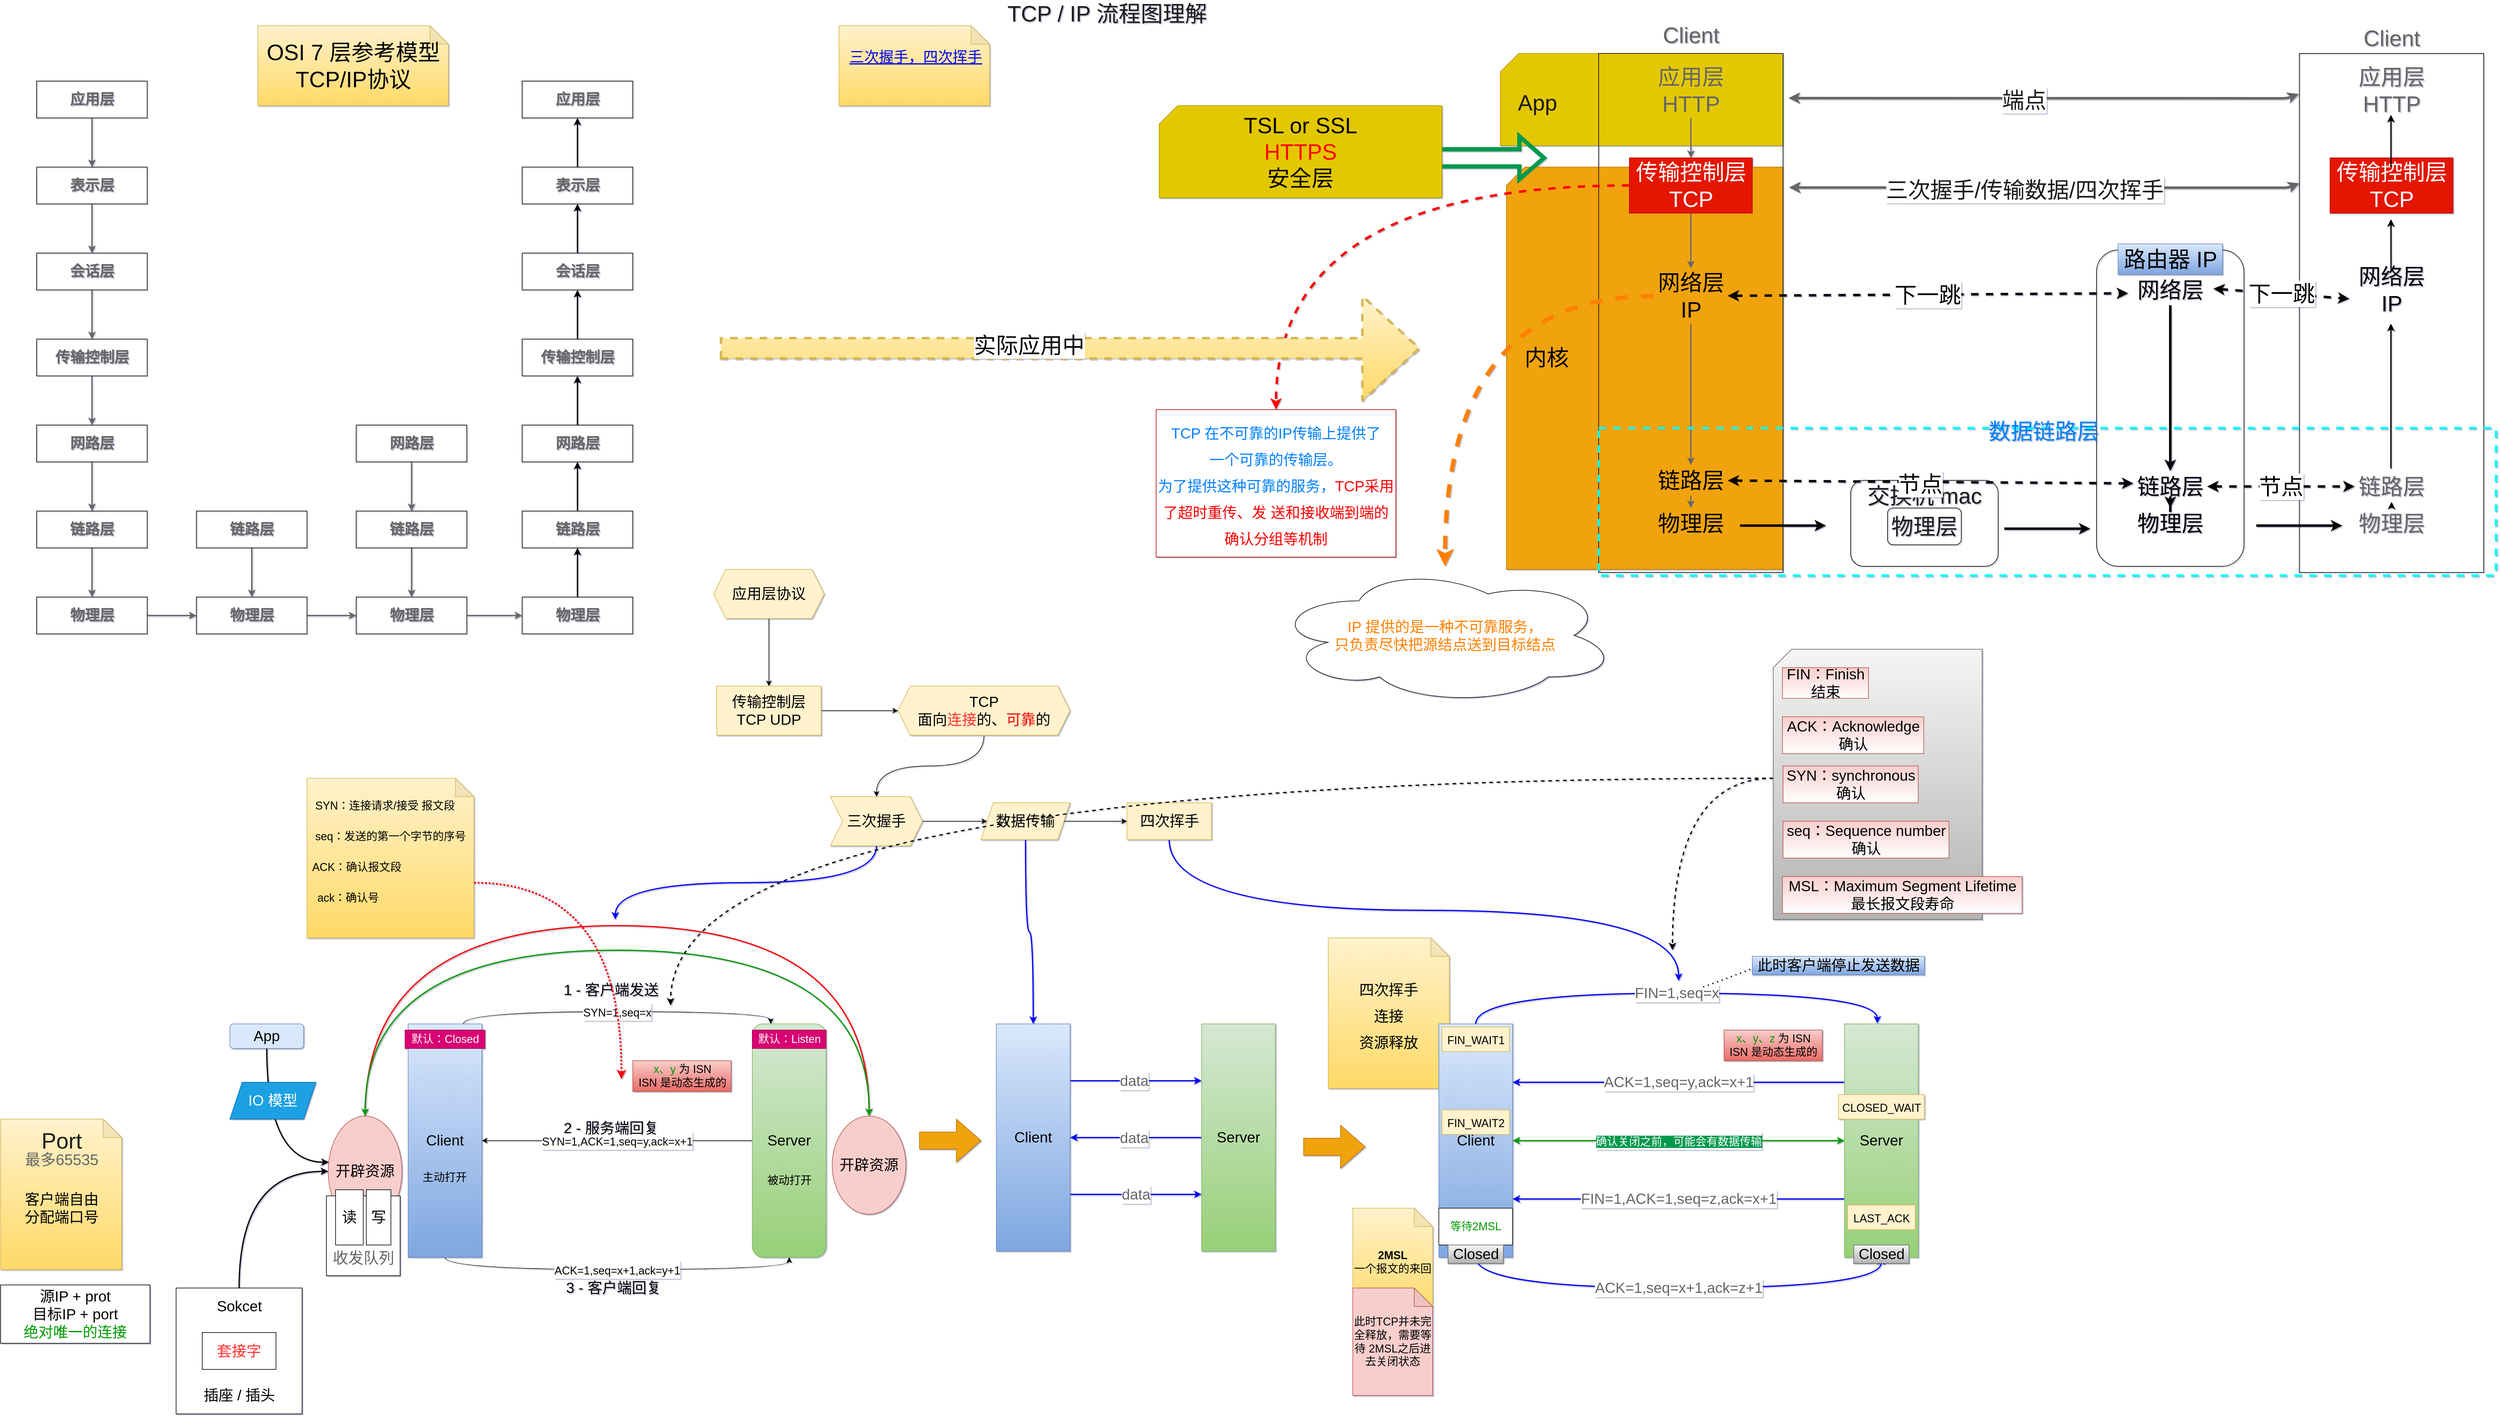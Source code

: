<mxfile version="15.7.4" type="github">
  <diagram id="5Al7iAfqi5jG3tsOU_jC" name="第 1 页">
    <mxGraphModel dx="6555" dy="3366" grid="1" gridSize="10" guides="1" tooltips="1" connect="1" arrows="1" fold="1" page="1" pageScale="1" pageWidth="827" pageHeight="1169" background="none" math="0" shadow="1">
      <root>
        <mxCell id="0" />
        <mxCell id="1" parent="0" />
        <mxCell id="Yh32-tH8GUVyFst3ZP8g-135" value="" style="shape=card;whiteSpace=wrap;html=1;rounded=0;shadow=0;sketch=0;fontSize=36;fontColor=#000000;fillColor=#f0a30a;strokeColor=#BD7000;" parent="1" vertex="1">
          <mxGeometry x="-20" y="-885" width="450" height="655" as="geometry" />
        </mxCell>
        <mxCell id="Yh32-tH8GUVyFst3ZP8g-131" value="" style="shape=card;whiteSpace=wrap;html=1;rounded=0;shadow=0;sketch=0;fontSize=36;fontColor=#000000;fillColor=#e3c800;strokeColor=#B09500;" parent="1" vertex="1">
          <mxGeometry x="-30" y="-1070" width="460" height="150" as="geometry" />
        </mxCell>
        <mxCell id="dHwk8FRFukmcRc0aKL5j-6" value="&lt;font style=&quot;font-size: 18px&quot;&gt;SYN=1,seq=x&lt;/font&gt;" style="edgeStyle=orthogonalEdgeStyle;rounded=0;orthogonalLoop=1;jettySize=auto;html=1;exitX=0.75;exitY=0;exitDx=0;exitDy=0;entryX=0.25;entryY=0;entryDx=0;entryDy=0;fontSize=24;curved=1;" parent="1" source="dHwk8FRFukmcRc0aKL5j-1" target="dHwk8FRFukmcRc0aKL5j-2" edge="1">
          <mxGeometry relative="1" as="geometry" />
        </mxCell>
        <mxCell id="dHwk8FRFukmcRc0aKL5j-11" value="&lt;font style=&quot;font-size: 18px&quot;&gt;ACK=1,seq=x+1,ack=y+1&lt;/font&gt;" style="edgeStyle=orthogonalEdgeStyle;rounded=0;orthogonalLoop=1;jettySize=auto;html=1;exitX=0.5;exitY=1;exitDx=0;exitDy=0;entryX=0.5;entryY=1;entryDx=0;entryDy=0;fontSize=24;curved=1;" parent="1" source="dHwk8FRFukmcRc0aKL5j-1" target="dHwk8FRFukmcRc0aKL5j-2" edge="1">
          <mxGeometry relative="1" as="geometry" />
        </mxCell>
        <mxCell id="dHwk8FRFukmcRc0aKL5j-1" value="&lt;font style=&quot;font-size: 24px&quot;&gt;Client&lt;/font&gt;" style="rounded=0;whiteSpace=wrap;html=1;fillColor=#dae8fc;gradientColor=#7ea6e0;strokeColor=#6c8ebf;" parent="1" vertex="1">
          <mxGeometry x="-1807" y="510" width="120" height="380" as="geometry" />
        </mxCell>
        <mxCell id="dHwk8FRFukmcRc0aKL5j-8" value="&lt;font style=&quot;font-size: 18px&quot;&gt;SYN=1,ACK=1,seq=y,ack=x+1&lt;/font&gt;" style="edgeStyle=orthogonalEdgeStyle;rounded=0;orthogonalLoop=1;jettySize=auto;html=1;entryX=1;entryY=0.5;entryDx=0;entryDy=0;fontSize=24;" parent="1" source="dHwk8FRFukmcRc0aKL5j-2" target="dHwk8FRFukmcRc0aKL5j-1" edge="1">
          <mxGeometry relative="1" as="geometry" />
        </mxCell>
        <mxCell id="dHwk8FRFukmcRc0aKL5j-2" value="&lt;font style=&quot;font-size: 24px&quot;&gt;Server&lt;/font&gt;" style="rounded=1;whiteSpace=wrap;html=1;fillColor=#d5e8d4;gradientColor=#97d077;strokeColor=#82b366;" parent="1" vertex="1">
          <mxGeometry x="-1247" y="510" width="120" height="380" as="geometry" />
        </mxCell>
        <mxCell id="dHwk8FRFukmcRc0aKL5j-7" value="1 - 客户端发送" style="text;html=1;align=center;verticalAlign=middle;resizable=0;points=[];autosize=1;strokeColor=none;fillColor=none;fontSize=24;" parent="1" vertex="1">
          <mxGeometry x="-1562" y="440" width="170" height="30" as="geometry" />
        </mxCell>
        <mxCell id="dHwk8FRFukmcRc0aKL5j-9" value="2 - 服务端回复" style="text;html=1;align=center;verticalAlign=middle;resizable=0;points=[];autosize=1;strokeColor=none;fillColor=none;fontSize=24;" parent="1" vertex="1">
          <mxGeometry x="-1562" y="665" width="170" height="30" as="geometry" />
        </mxCell>
        <mxCell id="dHwk8FRFukmcRc0aKL5j-12" value="3 - 客户端回复" style="text;html=1;align=center;verticalAlign=middle;resizable=0;points=[];autosize=1;strokeColor=none;fillColor=none;fontSize=24;" parent="1" vertex="1">
          <mxGeometry x="-1558" y="925" width="170" height="30" as="geometry" />
        </mxCell>
        <mxCell id="TIWXYXnFEG9rf7qkhGSx-5" style="edgeStyle=orthogonalEdgeStyle;curved=1;rounded=0;orthogonalLoop=1;jettySize=auto;html=1;exitX=0.5;exitY=0;exitDx=0;exitDy=0;entryX=0.5;entryY=0;entryDx=0;entryDy=0;fontSize=24;strokeColor=#FF0000;strokeWidth=2;" parent="1" source="dHwk8FRFukmcRc0aKL5j-14" target="dHwk8FRFukmcRc0aKL5j-15" edge="1">
          <mxGeometry relative="1" as="geometry">
            <Array as="points">
              <mxPoint x="-1877" y="350" />
              <mxPoint x="-1057" y="350" />
            </Array>
          </mxGeometry>
        </mxCell>
        <mxCell id="dHwk8FRFukmcRc0aKL5j-14" value="开辟资源" style="ellipse;whiteSpace=wrap;html=1;fontSize=24;fillColor=#f8cecc;strokeColor=#b85450;" parent="1" vertex="1">
          <mxGeometry x="-1937" y="660" width="120" height="180" as="geometry" />
        </mxCell>
        <mxCell id="ed5uldD0tUQKsUx8vlnY-19" style="edgeStyle=orthogonalEdgeStyle;orthogonalLoop=1;jettySize=auto;html=1;exitX=0.5;exitY=0;exitDx=0;exitDy=0;entryX=0.5;entryY=0;entryDx=0;entryDy=0;fontSize=18;fontColor=#009900;startArrow=classic;startFill=1;strokeColor=#009900;strokeWidth=2;curved=1;" parent="1" source="dHwk8FRFukmcRc0aKL5j-15" target="dHwk8FRFukmcRc0aKL5j-14" edge="1">
          <mxGeometry relative="1" as="geometry">
            <Array as="points">
              <mxPoint x="-1057" y="390" />
              <mxPoint x="-1877" y="390" />
            </Array>
          </mxGeometry>
        </mxCell>
        <mxCell id="dHwk8FRFukmcRc0aKL5j-15" value="开辟资源" style="ellipse;whiteSpace=wrap;html=1;fontSize=24;fillColor=#f8cecc;strokeColor=#b85450;" parent="1" vertex="1">
          <mxGeometry x="-1117" y="660" width="120" height="160" as="geometry" />
        </mxCell>
        <mxCell id="dHwk8FRFukmcRc0aKL5j-21" value="" style="edgeStyle=orthogonalEdgeStyle;rounded=0;orthogonalLoop=1;jettySize=auto;html=1;fontSize=24;" parent="1" source="dHwk8FRFukmcRc0aKL5j-19" target="dHwk8FRFukmcRc0aKL5j-20" edge="1">
          <mxGeometry relative="1" as="geometry" />
        </mxCell>
        <mxCell id="dHwk8FRFukmcRc0aKL5j-19" value="应用层协议" style="shape=hexagon;perimeter=hexagonPerimeter2;whiteSpace=wrap;html=1;fixedSize=1;fontSize=24;fillColor=#fff2cc;strokeColor=#d6b656;" parent="1" vertex="1">
          <mxGeometry x="-1310" y="-230" width="180" height="80" as="geometry" />
        </mxCell>
        <mxCell id="dHwk8FRFukmcRc0aKL5j-23" value="" style="edgeStyle=orthogonalEdgeStyle;rounded=0;orthogonalLoop=1;jettySize=auto;html=1;fontSize=24;" parent="1" source="dHwk8FRFukmcRc0aKL5j-20" target="dHwk8FRFukmcRc0aKL5j-22" edge="1">
          <mxGeometry relative="1" as="geometry" />
        </mxCell>
        <mxCell id="dHwk8FRFukmcRc0aKL5j-20" value="传输控制层&lt;br&gt;TCP UDP" style="whiteSpace=wrap;html=1;fontSize=24;strokeColor=#d6b656;fillColor=#fff2cc;" parent="1" vertex="1">
          <mxGeometry x="-1305" y="-40" width="170" height="80" as="geometry" />
        </mxCell>
        <mxCell id="Yh32-tH8GUVyFst3ZP8g-2" style="edgeStyle=orthogonalEdgeStyle;curved=1;rounded=0;orthogonalLoop=1;jettySize=auto;html=1;exitX=0.5;exitY=1;exitDx=0;exitDy=0;entryX=0.5;entryY=0;entryDx=0;entryDy=0;" parent="1" source="dHwk8FRFukmcRc0aKL5j-22" target="dHwk8FRFukmcRc0aKL5j-24" edge="1">
          <mxGeometry relative="1" as="geometry" />
        </mxCell>
        <mxCell id="dHwk8FRFukmcRc0aKL5j-22" value="TCP&lt;br&gt;面向&lt;font color=&quot;#ff3333&quot;&gt;连接&lt;/font&gt;的、&lt;font color=&quot;#ff0000&quot;&gt;可靠&lt;/font&gt;的" style="shape=hexagon;perimeter=hexagonPerimeter2;whiteSpace=wrap;html=1;fixedSize=1;fontSize=24;strokeColor=#d6b656;fillColor=#fff2cc;" parent="1" vertex="1">
          <mxGeometry x="-1010" y="-40" width="280" height="80" as="geometry" />
        </mxCell>
        <mxCell id="dHwk8FRFukmcRc0aKL5j-27" value="" style="edgeStyle=orthogonalEdgeStyle;rounded=0;orthogonalLoop=1;jettySize=auto;html=1;fontSize=24;fontColor=#FF0000;" parent="1" source="dHwk8FRFukmcRc0aKL5j-24" target="dHwk8FRFukmcRc0aKL5j-26" edge="1">
          <mxGeometry relative="1" as="geometry" />
        </mxCell>
        <mxCell id="Yh32-tH8GUVyFst3ZP8g-25" style="edgeStyle=orthogonalEdgeStyle;curved=1;rounded=0;orthogonalLoop=1;jettySize=auto;html=1;exitX=0.5;exitY=1;exitDx=0;exitDy=0;fontSize=24;fontColor=#666666;strokeColor=#0000FF;strokeWidth=2;" parent="1" source="dHwk8FRFukmcRc0aKL5j-24" edge="1">
          <mxGeometry relative="1" as="geometry">
            <mxPoint x="-1470" y="340.0" as="targetPoint" />
          </mxGeometry>
        </mxCell>
        <mxCell id="dHwk8FRFukmcRc0aKL5j-24" value="三次握手" style="shape=step;perimeter=stepPerimeter;whiteSpace=wrap;html=1;fixedSize=1;fontSize=24;strokeColor=#d6b656;fillColor=#fff2cc;" parent="1" vertex="1">
          <mxGeometry x="-1120" y="140" width="150" height="80" as="geometry" />
        </mxCell>
        <mxCell id="dHwk8FRFukmcRc0aKL5j-29" value="" style="edgeStyle=orthogonalEdgeStyle;rounded=0;orthogonalLoop=1;jettySize=auto;html=1;fontSize=24;fontColor=#FF0000;" parent="1" source="dHwk8FRFukmcRc0aKL5j-26" target="dHwk8FRFukmcRc0aKL5j-28" edge="1">
          <mxGeometry relative="1" as="geometry" />
        </mxCell>
        <mxCell id="Yh32-tH8GUVyFst3ZP8g-43" style="edgeStyle=orthogonalEdgeStyle;curved=1;rounded=0;orthogonalLoop=1;jettySize=auto;html=1;exitX=0.5;exitY=1;exitDx=0;exitDy=0;fontSize=24;fontColor=#666666;strokeColor=#0000FF;strokeWidth=2;" parent="1" source="dHwk8FRFukmcRc0aKL5j-26" target="Yh32-tH8GUVyFst3ZP8g-35" edge="1">
          <mxGeometry relative="1" as="geometry" />
        </mxCell>
        <mxCell id="dHwk8FRFukmcRc0aKL5j-26" value="数据传输" style="shape=parallelogram;perimeter=parallelogramPerimeter;whiteSpace=wrap;html=1;fixedSize=1;fontSize=24;strokeColor=#d6b656;fillColor=#fff2cc;" parent="1" vertex="1">
          <mxGeometry x="-875" y="150" width="145" height="60" as="geometry" />
        </mxCell>
        <mxCell id="Yh32-tH8GUVyFst3ZP8g-53" style="edgeStyle=orthogonalEdgeStyle;curved=1;rounded=0;orthogonalLoop=1;jettySize=auto;html=1;exitX=0.5;exitY=1;exitDx=0;exitDy=0;fontSize=24;fontColor=#666666;strokeColor=#0000FF;strokeWidth=2;" parent="1" source="dHwk8FRFukmcRc0aKL5j-28" edge="1">
          <mxGeometry relative="1" as="geometry">
            <mxPoint x="260" y="440" as="targetPoint" />
          </mxGeometry>
        </mxCell>
        <mxCell id="dHwk8FRFukmcRc0aKL5j-28" value="四次挥手" style="whiteSpace=wrap;html=1;fontSize=24;strokeColor=#d6b656;fillColor=#fff2cc;" parent="1" vertex="1">
          <mxGeometry x="-637.5" y="150" width="137.5" height="60" as="geometry" />
        </mxCell>
        <mxCell id="TIWXYXnFEG9rf7qkhGSx-10" style="edgeStyle=orthogonalEdgeStyle;curved=1;rounded=0;orthogonalLoop=1;jettySize=auto;html=1;exitX=0.5;exitY=0;exitDx=0;exitDy=0;entryX=0;entryY=0.5;entryDx=0;entryDy=0;fontSize=24;strokeColor=#000000;strokeWidth=2;" parent="1" source="TIWXYXnFEG9rf7qkhGSx-2" target="dHwk8FRFukmcRc0aKL5j-14" edge="1">
          <mxGeometry relative="1" as="geometry" />
        </mxCell>
        <mxCell id="TIWXYXnFEG9rf7qkhGSx-2" value="&lt;font style=&quot;font-size: 24px&quot;&gt;&lt;br&gt;&lt;/font&gt;" style="whiteSpace=wrap;html=1;aspect=fixed;" parent="1" vertex="1">
          <mxGeometry x="-2184.5" y="940" width="205" height="205" as="geometry" />
        </mxCell>
        <mxCell id="TIWXYXnFEG9rf7qkhGSx-12" style="edgeStyle=orthogonalEdgeStyle;curved=1;rounded=0;orthogonalLoop=1;jettySize=auto;html=1;exitX=0.5;exitY=1;exitDx=0;exitDy=0;entryX=0.008;entryY=0.417;entryDx=0;entryDy=0;entryPerimeter=0;fontSize=24;strokeColor=#000000;strokeWidth=2;" parent="1" source="TIWXYXnFEG9rf7qkhGSx-11" target="dHwk8FRFukmcRc0aKL5j-14" edge="1">
          <mxGeometry relative="1" as="geometry" />
        </mxCell>
        <mxCell id="TIWXYXnFEG9rf7qkhGSx-11" value="App" style="rounded=1;whiteSpace=wrap;html=1;fontSize=24;fillColor=#dae8fc;strokeColor=#6c8ebf;" parent="1" vertex="1">
          <mxGeometry x="-2097" y="510" width="120" height="40" as="geometry" />
        </mxCell>
        <mxCell id="TIWXYXnFEG9rf7qkhGSx-13" value="IO 模型" style="shape=parallelogram;perimeter=parallelogramPerimeter;whiteSpace=wrap;html=1;fixedSize=1;fontSize=24;fillColor=#1ba1e2;fontColor=#ffffff;strokeColor=#006EAF;" parent="1" vertex="1">
          <mxGeometry x="-2097" y="605" width="140" height="60" as="geometry" />
        </mxCell>
        <mxCell id="TIWXYXnFEG9rf7qkhGSx-15" value="源IP + prot&lt;br&gt;目标IP + port&lt;br&gt;&lt;font color=&quot;#009900&quot;&gt;绝对唯一的连接&lt;/font&gt;" style="rounded=0;whiteSpace=wrap;html=1;fontSize=24;" parent="1" vertex="1">
          <mxGeometry x="-2470" y="935" width="243" height="95" as="geometry" />
        </mxCell>
        <mxCell id="TIWXYXnFEG9rf7qkhGSx-16" value="套接字" style="rounded=0;whiteSpace=wrap;html=1;fontSize=24;fontColor=#FF3333;" parent="1" vertex="1">
          <mxGeometry x="-2142" y="1012.5" width="120" height="60" as="geometry" />
        </mxCell>
        <mxCell id="TIWXYXnFEG9rf7qkhGSx-20" value="&lt;font color=&quot;#000000&quot;&gt;Sokcet&lt;/font&gt;" style="text;html=1;align=center;verticalAlign=middle;resizable=0;points=[];autosize=1;strokeColor=none;fillColor=none;fontSize=24;fontColor=#FF3333;" parent="1" vertex="1">
          <mxGeometry x="-2127" y="955" width="90" height="30" as="geometry" />
        </mxCell>
        <mxCell id="TIWXYXnFEG9rf7qkhGSx-21" value="插座 / 插头" style="text;html=1;align=center;verticalAlign=middle;resizable=0;points=[];autosize=1;strokeColor=none;fillColor=none;fontSize=24;fontColor=#000000;" parent="1" vertex="1">
          <mxGeometry x="-2147" y="1100" width="130" height="30" as="geometry" />
        </mxCell>
        <mxCell id="Yh32-tH8GUVyFst3ZP8g-9" value="&lt;font color=&quot;#1a1a1a&quot; style=&quot;font-size: 36px&quot;&gt;TCP / IP 流程图理解&lt;/font&gt;" style="text;html=1;align=center;verticalAlign=middle;resizable=0;points=[];autosize=1;strokeColor=none;fillColor=none;fontColor=#009900;" parent="1" vertex="1">
          <mxGeometry x="-840" y="-1150" width="340" height="30" as="geometry" />
        </mxCell>
        <mxCell id="Yh32-tH8GUVyFst3ZP8g-12" value="" style="shape=note;whiteSpace=wrap;html=1;backgroundOutline=1;darkOpacity=0.05;fontSize=36;fillColor=#fff2cc;strokeColor=#d6b656;gradientColor=#ffd966;" parent="1" vertex="1">
          <mxGeometry x="-2470" y="665" width="197" height="245" as="geometry" />
        </mxCell>
        <mxCell id="Yh32-tH8GUVyFst3ZP8g-13" value="Port" style="text;html=1;align=center;verticalAlign=middle;resizable=0;points=[];autosize=1;strokeColor=none;fillColor=none;fontSize=36;fontColor=#1A1A1A;" parent="1" vertex="1">
          <mxGeometry x="-2411.5" y="675" width="80" height="50" as="geometry" />
        </mxCell>
        <mxCell id="Yh32-tH8GUVyFst3ZP8g-16" value="最多65535" style="text;html=1;align=center;verticalAlign=middle;resizable=0;points=[];autosize=1;strokeColor=none;fillColor=none;fontSize=25;fontColor=#666666;" parent="1" vertex="1">
          <mxGeometry x="-2441.5" y="710" width="140" height="40" as="geometry" />
        </mxCell>
        <mxCell id="Yh32-tH8GUVyFst3ZP8g-21" value="" style="rounded=0;whiteSpace=wrap;html=1;fontSize=25;fontColor=#666666;" parent="1" vertex="1">
          <mxGeometry x="-1940" y="790" width="120" height="130" as="geometry" />
        </mxCell>
        <mxCell id="Yh32-tH8GUVyFst3ZP8g-19" value="收发队列" style="text;html=1;align=center;verticalAlign=middle;resizable=0;points=[];autosize=1;strokeColor=none;fillColor=none;fontSize=25;fontColor=#666666;sketch=0;shadow=0;rounded=0;" parent="1" vertex="1">
          <mxGeometry x="-1940" y="870" width="120" height="40" as="geometry" />
        </mxCell>
        <mxCell id="TIWXYXnFEG9rf7qkhGSx-8" value="读" style="rounded=0;whiteSpace=wrap;html=1;fontSize=24;" parent="1" vertex="1">
          <mxGeometry x="-1925" y="780" width="45" height="90" as="geometry" />
        </mxCell>
        <mxCell id="TIWXYXnFEG9rf7qkhGSx-9" value="写" style="rounded=0;whiteSpace=wrap;html=1;fontSize=24;" parent="1" vertex="1">
          <mxGeometry x="-1875" y="780" width="40" height="90" as="geometry" />
        </mxCell>
        <mxCell id="Yh32-tH8GUVyFst3ZP8g-23" value="&lt;span style=&quot;color: rgb(0 , 0 , 0)&quot;&gt;客户端自由&lt;br&gt;分配端口号&lt;/span&gt;" style="text;html=1;align=center;verticalAlign=middle;resizable=0;points=[];autosize=1;strokeColor=none;fillColor=none;fontSize=24;fontColor=#666666;" parent="1" vertex="1">
          <mxGeometry x="-2441.5" y="780" width="140" height="60" as="geometry" />
        </mxCell>
        <mxCell id="Yh32-tH8GUVyFst3ZP8g-26" value="&lt;font style=&quot;font-size: 24px&quot;&gt;四次挥手&lt;br&gt;连接&lt;br&gt;资源释放&lt;br&gt;&lt;/font&gt;" style="shape=note;whiteSpace=wrap;html=1;backgroundOutline=1;darkOpacity=0.05;fontSize=36;fillColor=#fff2cc;strokeColor=#d6b656;gradientColor=#ffd966;" parent="1" vertex="1">
          <mxGeometry x="-310" y="370" width="197" height="245" as="geometry" />
        </mxCell>
        <mxCell id="Yh32-tH8GUVyFst3ZP8g-29" value="FIN=1,seq=x" style="edgeStyle=orthogonalEdgeStyle;curved=1;rounded=0;orthogonalLoop=1;jettySize=auto;html=1;exitX=0.5;exitY=0;exitDx=0;exitDy=0;entryX=0.445;entryY=-0.002;entryDx=0;entryDy=0;entryPerimeter=0;fontSize=24;fontColor=#666666;strokeColor=#0000FF;strokeWidth=2;" parent="1" source="Yh32-tH8GUVyFst3ZP8g-27" target="Yh32-tH8GUVyFst3ZP8g-28" edge="1">
          <mxGeometry relative="1" as="geometry">
            <Array as="points">
              <mxPoint x="-70" y="460" />
              <mxPoint x="583" y="460" />
            </Array>
          </mxGeometry>
        </mxCell>
        <mxCell id="Yh32-tH8GUVyFst3ZP8g-33" value="ACK=1,seq=x+1,ack=z+1" style="edgeStyle=orthogonalEdgeStyle;curved=1;rounded=0;orthogonalLoop=1;jettySize=auto;html=1;exitX=0.5;exitY=1;exitDx=0;exitDy=0;entryX=0.5;entryY=1;entryDx=0;entryDy=0;fontSize=24;fontColor=#666666;strokeColor=#0000FF;strokeWidth=2;" parent="1" source="Yh32-tH8GUVyFst3ZP8g-27" target="Yh32-tH8GUVyFst3ZP8g-28" edge="1">
          <mxGeometry relative="1" as="geometry">
            <Array as="points">
              <mxPoint x="-70" y="940" />
              <mxPoint x="590" y="940" />
            </Array>
          </mxGeometry>
        </mxCell>
        <mxCell id="Yh32-tH8GUVyFst3ZP8g-27" value="Client" style="rounded=0;whiteSpace=wrap;html=1;shadow=0;sketch=0;fontSize=24;fillColor=#dae8fc;gradientColor=#7ea6e0;strokeColor=#6c8ebf;" parent="1" vertex="1">
          <mxGeometry x="-130" y="510" width="120" height="380" as="geometry" />
        </mxCell>
        <mxCell id="Yh32-tH8GUVyFst3ZP8g-30" value="ACK=1,seq=y,ack=x+1" style="edgeStyle=orthogonalEdgeStyle;curved=1;rounded=0;orthogonalLoop=1;jettySize=auto;html=1;exitX=0;exitY=0.25;exitDx=0;exitDy=0;entryX=1;entryY=0.25;entryDx=0;entryDy=0;fontSize=24;fontColor=#666666;strokeColor=#0000FF;strokeWidth=2;" parent="1" source="Yh32-tH8GUVyFst3ZP8g-28" target="Yh32-tH8GUVyFst3ZP8g-27" edge="1">
          <mxGeometry relative="1" as="geometry" />
        </mxCell>
        <mxCell id="Yh32-tH8GUVyFst3ZP8g-32" value="FIN=1,ACK=1,seq=z,ack=x+1" style="edgeStyle=orthogonalEdgeStyle;curved=1;rounded=0;orthogonalLoop=1;jettySize=auto;html=1;exitX=0;exitY=0.75;exitDx=0;exitDy=0;entryX=1;entryY=0.75;entryDx=0;entryDy=0;fontSize=24;fontColor=#666666;strokeColor=#0000FF;strokeWidth=2;" parent="1" source="Yh32-tH8GUVyFst3ZP8g-28" target="Yh32-tH8GUVyFst3ZP8g-27" edge="1">
          <mxGeometry relative="1" as="geometry">
            <Array as="points">
              <mxPoint x="490" y="795" />
              <mxPoint x="490" y="795" />
            </Array>
          </mxGeometry>
        </mxCell>
        <mxCell id="ed5uldD0tUQKsUx8vlnY-34" value="&lt;font style=&quot;font-size: 18px ; background-color: rgb(0 , 153 , 77)&quot; color=&quot;#ffffff&quot;&gt;确认关闭之前，可能会有数据传输&lt;/font&gt;" style="edgeStyle=orthogonalEdgeStyle;curved=1;orthogonalLoop=1;jettySize=auto;html=1;exitX=0;exitY=0.5;exitDx=0;exitDy=0;entryX=1;entryY=0.5;entryDx=0;entryDy=0;fontSize=24;fontColor=#000000;startArrow=classic;startFill=1;strokeColor=#009900;strokeWidth=2;" parent="1" source="Yh32-tH8GUVyFst3ZP8g-28" target="Yh32-tH8GUVyFst3ZP8g-27" edge="1">
          <mxGeometry relative="1" as="geometry" />
        </mxCell>
        <mxCell id="Yh32-tH8GUVyFst3ZP8g-28" value="Server" style="rounded=0;whiteSpace=wrap;html=1;shadow=0;sketch=0;fontSize=24;fillColor=#d5e8d4;gradientColor=#97d077;strokeColor=#82b366;" parent="1" vertex="1">
          <mxGeometry x="530" y="510" width="120" height="380" as="geometry" />
        </mxCell>
        <mxCell id="Yh32-tH8GUVyFst3ZP8g-37" style="edgeStyle=orthogonalEdgeStyle;curved=1;rounded=0;orthogonalLoop=1;jettySize=auto;html=1;exitX=1;exitY=0.25;exitDx=0;exitDy=0;entryX=0;entryY=0.25;entryDx=0;entryDy=0;fontSize=24;fontColor=#666666;strokeColor=#0000FF;strokeWidth=2;" parent="1" source="Yh32-tH8GUVyFst3ZP8g-35" target="Yh32-tH8GUVyFst3ZP8g-36" edge="1">
          <mxGeometry relative="1" as="geometry" />
        </mxCell>
        <mxCell id="Yh32-tH8GUVyFst3ZP8g-40" value="data" style="edgeLabel;html=1;align=center;verticalAlign=middle;resizable=0;points=[];fontSize=24;fontColor=#666666;" parent="Yh32-tH8GUVyFst3ZP8g-37" vertex="1" connectable="0">
          <mxGeometry x="-0.029" relative="1" as="geometry">
            <mxPoint as="offset" />
          </mxGeometry>
        </mxCell>
        <mxCell id="Yh32-tH8GUVyFst3ZP8g-39" value="data" style="edgeStyle=orthogonalEdgeStyle;curved=1;rounded=0;orthogonalLoop=1;jettySize=auto;html=1;exitX=1;exitY=0.75;exitDx=0;exitDy=0;entryX=0;entryY=0.75;entryDx=0;entryDy=0;fontSize=24;fontColor=#666666;strokeColor=#0000FF;strokeWidth=2;" parent="1" source="Yh32-tH8GUVyFst3ZP8g-35" target="Yh32-tH8GUVyFst3ZP8g-36" edge="1">
          <mxGeometry relative="1" as="geometry" />
        </mxCell>
        <mxCell id="Yh32-tH8GUVyFst3ZP8g-35" value="Client" style="rounded=0;whiteSpace=wrap;html=1;shadow=0;sketch=0;fontSize=24;fillColor=#dae8fc;gradientColor=#7ea6e0;strokeColor=#6c8ebf;" parent="1" vertex="1">
          <mxGeometry x="-850" y="510" width="120" height="370" as="geometry" />
        </mxCell>
        <mxCell id="Yh32-tH8GUVyFst3ZP8g-38" style="edgeStyle=orthogonalEdgeStyle;curved=1;rounded=0;orthogonalLoop=1;jettySize=auto;html=1;exitX=0;exitY=0.5;exitDx=0;exitDy=0;entryX=1;entryY=0.5;entryDx=0;entryDy=0;fontSize=24;fontColor=#666666;strokeColor=#0000FF;strokeWidth=2;" parent="1" source="Yh32-tH8GUVyFst3ZP8g-36" target="Yh32-tH8GUVyFst3ZP8g-35" edge="1">
          <mxGeometry relative="1" as="geometry" />
        </mxCell>
        <mxCell id="Yh32-tH8GUVyFst3ZP8g-41" value="data" style="edgeLabel;html=1;align=center;verticalAlign=middle;resizable=0;points=[];fontSize=24;fontColor=#666666;" parent="Yh32-tH8GUVyFst3ZP8g-38" vertex="1" connectable="0">
          <mxGeometry x="0.029" y="1" relative="1" as="geometry">
            <mxPoint as="offset" />
          </mxGeometry>
        </mxCell>
        <mxCell id="Yh32-tH8GUVyFst3ZP8g-36" value="Server" style="rounded=0;whiteSpace=wrap;html=1;shadow=0;sketch=0;fontSize=24;fillColor=#d5e8d4;gradientColor=#97d077;strokeColor=#82b366;" parent="1" vertex="1">
          <mxGeometry x="-516" y="510" width="120" height="370" as="geometry" />
        </mxCell>
        <mxCell id="Yh32-tH8GUVyFst3ZP8g-44" value="" style="html=1;shadow=0;dashed=0;align=center;verticalAlign=middle;shape=mxgraph.arrows2.arrow;dy=0.6;dx=40;notch=0;rounded=0;sketch=0;fontSize=24;fontColor=#000000;fillColor=#f0a30a;strokeColor=#BD7000;" parent="1" vertex="1">
          <mxGeometry x="-975" y="665" width="100" height="70" as="geometry" />
        </mxCell>
        <mxCell id="Yh32-tH8GUVyFst3ZP8g-45" value="" style="html=1;shadow=0;dashed=0;align=center;verticalAlign=middle;shape=mxgraph.arrows2.arrow;dy=0.6;dx=40;notch=0;rounded=0;sketch=0;fontSize=24;fontColor=#000000;fillColor=#f0a30a;strokeColor=#BD7000;" parent="1" vertex="1">
          <mxGeometry x="-350" y="675" width="100" height="70" as="geometry" />
        </mxCell>
        <mxCell id="Yh32-tH8GUVyFst3ZP8g-49" value="" style="shape=note;whiteSpace=wrap;html=1;backgroundOutline=1;darkOpacity=0.05;fontSize=36;fillColor=#fff2cc;strokeColor=#d6b656;gradientColor=#ffd966;" parent="1" vertex="1">
          <mxGeometry x="-1106" y="-1115" width="245" height="130" as="geometry" />
        </mxCell>
        <mxCell id="Yh32-tH8GUVyFst3ZP8g-47" value="&lt;a href=&quot;https://zhuanlan.zhihu.com/p/53374516&quot;&gt;三次握手，四次挥手&lt;/a&gt;" style="text;whiteSpace=wrap;html=1;fontSize=24;fontColor=#666666;" parent="1" vertex="1">
          <mxGeometry x="-1091" y="-1085" width="230" height="50" as="geometry" />
        </mxCell>
        <mxCell id="Yh32-tH8GUVyFst3ZP8g-70" value="" style="edgeStyle=orthogonalEdgeStyle;curved=1;rounded=0;orthogonalLoop=1;jettySize=auto;html=1;fontSize=24;fontColor=#666666;strokeColor=#666666;strokeWidth=2;" parent="1" source="Yh32-tH8GUVyFst3ZP8g-68" target="Yh32-tH8GUVyFst3ZP8g-69" edge="1">
          <mxGeometry relative="1" as="geometry" />
        </mxCell>
        <mxCell id="Yh32-tH8GUVyFst3ZP8g-68" value="&lt;b&gt;应用层&lt;/b&gt;" style="rounded=0;whiteSpace=wrap;html=1;shadow=0;sketch=0;fontSize=24;fontColor=#666666;fillColor=none;" parent="1" vertex="1">
          <mxGeometry x="-2411.5" y="-1025" width="180" height="60" as="geometry" />
        </mxCell>
        <mxCell id="Yh32-tH8GUVyFst3ZP8g-72" value="" style="edgeStyle=orthogonalEdgeStyle;curved=1;rounded=0;orthogonalLoop=1;jettySize=auto;html=1;fontSize=24;fontColor=#666666;strokeColor=#666666;strokeWidth=2;" parent="1" source="Yh32-tH8GUVyFst3ZP8g-69" target="Yh32-tH8GUVyFst3ZP8g-71" edge="1">
          <mxGeometry relative="1" as="geometry" />
        </mxCell>
        <mxCell id="Yh32-tH8GUVyFst3ZP8g-69" value="&lt;b&gt;表示层&lt;/b&gt;" style="rounded=0;whiteSpace=wrap;html=1;shadow=0;sketch=0;fontSize=24;fontColor=#666666;fillColor=none;" parent="1" vertex="1">
          <mxGeometry x="-2411.5" y="-885" width="180" height="60" as="geometry" />
        </mxCell>
        <mxCell id="Yh32-tH8GUVyFst3ZP8g-74" value="" style="edgeStyle=orthogonalEdgeStyle;curved=1;rounded=0;orthogonalLoop=1;jettySize=auto;html=1;fontSize=24;fontColor=#666666;strokeColor=#666666;strokeWidth=2;" parent="1" source="Yh32-tH8GUVyFst3ZP8g-71" target="Yh32-tH8GUVyFst3ZP8g-73" edge="1">
          <mxGeometry relative="1" as="geometry" />
        </mxCell>
        <mxCell id="Yh32-tH8GUVyFst3ZP8g-71" value="&lt;b&gt;会话层&lt;/b&gt;" style="rounded=0;whiteSpace=wrap;html=1;shadow=0;sketch=0;fontSize=24;fontColor=#666666;fillColor=none;" parent="1" vertex="1">
          <mxGeometry x="-2411.5" y="-745" width="180" height="60" as="geometry" />
        </mxCell>
        <mxCell id="Yh32-tH8GUVyFst3ZP8g-76" value="" style="edgeStyle=orthogonalEdgeStyle;curved=1;rounded=0;orthogonalLoop=1;jettySize=auto;html=1;fontSize=24;fontColor=#666666;strokeColor=#666666;strokeWidth=2;" parent="1" source="Yh32-tH8GUVyFst3ZP8g-73" target="Yh32-tH8GUVyFst3ZP8g-75" edge="1">
          <mxGeometry relative="1" as="geometry" />
        </mxCell>
        <mxCell id="Yh32-tH8GUVyFst3ZP8g-73" value="&lt;b&gt;传输控制层&lt;/b&gt;" style="rounded=0;whiteSpace=wrap;html=1;shadow=0;sketch=0;fontSize=24;fontColor=#666666;fillColor=none;" parent="1" vertex="1">
          <mxGeometry x="-2411.5" y="-605" width="180" height="60" as="geometry" />
        </mxCell>
        <mxCell id="Yh32-tH8GUVyFst3ZP8g-78" value="" style="edgeStyle=orthogonalEdgeStyle;curved=1;rounded=0;orthogonalLoop=1;jettySize=auto;html=1;fontSize=24;fontColor=#666666;strokeColor=#666666;strokeWidth=2;" parent="1" source="Yh32-tH8GUVyFst3ZP8g-75" target="Yh32-tH8GUVyFst3ZP8g-77" edge="1">
          <mxGeometry relative="1" as="geometry" />
        </mxCell>
        <mxCell id="Yh32-tH8GUVyFst3ZP8g-75" value="&lt;b&gt;网路层&lt;/b&gt;" style="rounded=0;whiteSpace=wrap;html=1;shadow=0;sketch=0;fontSize=24;fontColor=#666666;fillColor=none;" parent="1" vertex="1">
          <mxGeometry x="-2411.5" y="-465" width="180" height="60" as="geometry" />
        </mxCell>
        <mxCell id="Yh32-tH8GUVyFst3ZP8g-80" value="" style="edgeStyle=orthogonalEdgeStyle;curved=1;rounded=0;orthogonalLoop=1;jettySize=auto;html=1;fontSize=24;fontColor=#666666;strokeColor=#666666;strokeWidth=2;" parent="1" source="Yh32-tH8GUVyFst3ZP8g-77" target="Yh32-tH8GUVyFst3ZP8g-79" edge="1">
          <mxGeometry relative="1" as="geometry" />
        </mxCell>
        <mxCell id="Yh32-tH8GUVyFst3ZP8g-77" value="&lt;b&gt;链路层&lt;/b&gt;" style="rounded=0;whiteSpace=wrap;html=1;shadow=0;sketch=0;fontSize=24;fontColor=#666666;fillColor=none;" parent="1" vertex="1">
          <mxGeometry x="-2411.5" y="-325" width="180" height="60" as="geometry" />
        </mxCell>
        <mxCell id="Yh32-tH8GUVyFst3ZP8g-98" value="" style="edgeStyle=orthogonalEdgeStyle;curved=1;rounded=0;orthogonalLoop=1;jettySize=auto;html=1;fontSize=24;fontColor=#666666;strokeColor=#666666;strokeWidth=2;" parent="1" source="Yh32-tH8GUVyFst3ZP8g-79" target="Yh32-tH8GUVyFst3ZP8g-97" edge="1">
          <mxGeometry relative="1" as="geometry" />
        </mxCell>
        <mxCell id="Yh32-tH8GUVyFst3ZP8g-79" value="&lt;b&gt;物理层&lt;/b&gt;" style="rounded=0;whiteSpace=wrap;html=1;shadow=0;sketch=0;fontSize=24;fontColor=#666666;fillColor=none;" parent="1" vertex="1">
          <mxGeometry x="-2411.5" y="-185" width="180" height="60" as="geometry" />
        </mxCell>
        <mxCell id="Yh32-tH8GUVyFst3ZP8g-84" value="&lt;b&gt;应用层&lt;/b&gt;" style="rounded=0;whiteSpace=wrap;html=1;shadow=0;sketch=0;fontSize=24;fontColor=#666666;fillColor=none;" parent="1" vertex="1">
          <mxGeometry x="-1621.5" y="-1025" width="180" height="60" as="geometry" />
        </mxCell>
        <mxCell id="Yh32-tH8GUVyFst3ZP8g-173" value="" style="edgeStyle=orthogonalEdgeStyle;rounded=1;orthogonalLoop=1;jettySize=auto;html=1;fontSize=36;fontColor=#000000;strokeColor=#000000;strokeWidth=2;" parent="1" source="Yh32-tH8GUVyFst3ZP8g-86" target="Yh32-tH8GUVyFst3ZP8g-84" edge="1">
          <mxGeometry relative="1" as="geometry" />
        </mxCell>
        <mxCell id="Yh32-tH8GUVyFst3ZP8g-86" value="&lt;b&gt;表示层&lt;/b&gt;" style="rounded=0;whiteSpace=wrap;html=1;shadow=0;sketch=0;fontSize=24;fontColor=#666666;fillColor=none;" parent="1" vertex="1">
          <mxGeometry x="-1621.5" y="-885" width="180" height="60" as="geometry" />
        </mxCell>
        <mxCell id="Yh32-tH8GUVyFst3ZP8g-172" value="" style="edgeStyle=orthogonalEdgeStyle;rounded=1;orthogonalLoop=1;jettySize=auto;html=1;fontSize=36;fontColor=#000000;strokeColor=#000000;strokeWidth=2;" parent="1" source="Yh32-tH8GUVyFst3ZP8g-88" target="Yh32-tH8GUVyFst3ZP8g-86" edge="1">
          <mxGeometry relative="1" as="geometry" />
        </mxCell>
        <mxCell id="Yh32-tH8GUVyFst3ZP8g-88" value="&lt;b&gt;会话层&lt;/b&gt;" style="rounded=0;whiteSpace=wrap;html=1;shadow=0;sketch=0;fontSize=24;fontColor=#666666;fillColor=none;" parent="1" vertex="1">
          <mxGeometry x="-1621.5" y="-745" width="180" height="60" as="geometry" />
        </mxCell>
        <mxCell id="Yh32-tH8GUVyFst3ZP8g-171" value="" style="edgeStyle=orthogonalEdgeStyle;rounded=1;orthogonalLoop=1;jettySize=auto;html=1;fontSize=36;fontColor=#000000;strokeColor=#000000;strokeWidth=2;" parent="1" source="Yh32-tH8GUVyFst3ZP8g-90" target="Yh32-tH8GUVyFst3ZP8g-88" edge="1">
          <mxGeometry relative="1" as="geometry" />
        </mxCell>
        <mxCell id="Yh32-tH8GUVyFst3ZP8g-90" value="&lt;b&gt;传输控制层&lt;/b&gt;" style="rounded=0;whiteSpace=wrap;html=1;shadow=0;sketch=0;fontSize=24;fontColor=#666666;fillColor=none;" parent="1" vertex="1">
          <mxGeometry x="-1621.5" y="-605" width="180" height="60" as="geometry" />
        </mxCell>
        <mxCell id="Yh32-tH8GUVyFst3ZP8g-170" value="" style="edgeStyle=orthogonalEdgeStyle;rounded=1;orthogonalLoop=1;jettySize=auto;html=1;fontSize=36;fontColor=#000000;strokeColor=#000000;strokeWidth=2;" parent="1" source="Yh32-tH8GUVyFst3ZP8g-92" target="Yh32-tH8GUVyFst3ZP8g-90" edge="1">
          <mxGeometry relative="1" as="geometry" />
        </mxCell>
        <mxCell id="Yh32-tH8GUVyFst3ZP8g-92" value="&lt;b&gt;网路层&lt;/b&gt;" style="rounded=0;whiteSpace=wrap;html=1;shadow=0;sketch=0;fontSize=24;fontColor=#666666;fillColor=none;" parent="1" vertex="1">
          <mxGeometry x="-1621.5" y="-465" width="180" height="60" as="geometry" />
        </mxCell>
        <mxCell id="Yh32-tH8GUVyFst3ZP8g-169" value="" style="edgeStyle=orthogonalEdgeStyle;rounded=1;orthogonalLoop=1;jettySize=auto;html=1;fontSize=36;fontColor=#000000;strokeColor=#000000;strokeWidth=2;" parent="1" source="Yh32-tH8GUVyFst3ZP8g-94" target="Yh32-tH8GUVyFst3ZP8g-92" edge="1">
          <mxGeometry relative="1" as="geometry" />
        </mxCell>
        <mxCell id="Yh32-tH8GUVyFst3ZP8g-94" value="&lt;b&gt;链路层&lt;/b&gt;" style="rounded=0;whiteSpace=wrap;html=1;shadow=0;sketch=0;fontSize=24;fontColor=#666666;fillColor=none;" parent="1" vertex="1">
          <mxGeometry x="-1621.5" y="-325" width="180" height="60" as="geometry" />
        </mxCell>
        <mxCell id="Yh32-tH8GUVyFst3ZP8g-168" value="" style="edgeStyle=orthogonalEdgeStyle;rounded=1;orthogonalLoop=1;jettySize=auto;html=1;fontSize=36;fontColor=#000000;strokeColor=#000000;strokeWidth=2;" parent="1" source="Yh32-tH8GUVyFst3ZP8g-95" target="Yh32-tH8GUVyFst3ZP8g-94" edge="1">
          <mxGeometry relative="1" as="geometry" />
        </mxCell>
        <mxCell id="Yh32-tH8GUVyFst3ZP8g-95" value="&lt;b&gt;物理层&lt;/b&gt;" style="rounded=0;whiteSpace=wrap;html=1;shadow=0;sketch=0;fontSize=24;fontColor=#666666;fillColor=none;" parent="1" vertex="1">
          <mxGeometry x="-1621.5" y="-185" width="180" height="60" as="geometry" />
        </mxCell>
        <mxCell id="Yh32-tH8GUVyFst3ZP8g-96" value="OSI 7 层参考模型&lt;br&gt;TCP/IP协议" style="shape=note;whiteSpace=wrap;html=1;backgroundOutline=1;darkOpacity=0.05;fontSize=36;fillColor=#fff2cc;strokeColor=#d6b656;gradientColor=#ffd966;" parent="1" vertex="1">
          <mxGeometry x="-2051.5" y="-1115" width="310" height="130" as="geometry" />
        </mxCell>
        <mxCell id="Yh32-tH8GUVyFst3ZP8g-100" value="" style="edgeStyle=orthogonalEdgeStyle;curved=1;rounded=0;orthogonalLoop=1;jettySize=auto;html=1;fontSize=24;fontColor=#666666;strokeColor=#666666;strokeWidth=2;" parent="1" source="Yh32-tH8GUVyFst3ZP8g-97" target="Yh32-tH8GUVyFst3ZP8g-99" edge="1">
          <mxGeometry relative="1" as="geometry" />
        </mxCell>
        <mxCell id="Yh32-tH8GUVyFst3ZP8g-97" value="&lt;b&gt;物理层&lt;/b&gt;" style="rounded=0;whiteSpace=wrap;html=1;shadow=0;sketch=0;fontSize=24;fontColor=#666666;fillColor=none;" parent="1" vertex="1">
          <mxGeometry x="-2151.5" y="-185" width="180" height="60" as="geometry" />
        </mxCell>
        <mxCell id="Yh32-tH8GUVyFst3ZP8g-101" value="" style="edgeStyle=orthogonalEdgeStyle;curved=1;rounded=0;orthogonalLoop=1;jettySize=auto;html=1;fontSize=24;fontColor=#666666;strokeColor=#666666;strokeWidth=2;" parent="1" source="Yh32-tH8GUVyFst3ZP8g-99" target="Yh32-tH8GUVyFst3ZP8g-95" edge="1">
          <mxGeometry relative="1" as="geometry" />
        </mxCell>
        <mxCell id="Yh32-tH8GUVyFst3ZP8g-99" value="&lt;b&gt;物理层&lt;/b&gt;" style="rounded=0;whiteSpace=wrap;html=1;shadow=0;sketch=0;fontSize=24;fontColor=#666666;fillColor=none;" parent="1" vertex="1">
          <mxGeometry x="-1891.5" y="-185" width="180" height="60" as="geometry" />
        </mxCell>
        <mxCell id="Yh32-tH8GUVyFst3ZP8g-103" value="" style="edgeStyle=orthogonalEdgeStyle;curved=1;rounded=0;orthogonalLoop=1;jettySize=auto;html=1;fontSize=24;fontColor=#666666;strokeColor=#666666;strokeWidth=2;" parent="1" source="Yh32-tH8GUVyFst3ZP8g-102" target="Yh32-tH8GUVyFst3ZP8g-97" edge="1">
          <mxGeometry relative="1" as="geometry" />
        </mxCell>
        <mxCell id="Yh32-tH8GUVyFst3ZP8g-102" value="&lt;b&gt;链路层&lt;/b&gt;" style="rounded=0;whiteSpace=wrap;html=1;shadow=0;sketch=0;fontSize=24;fontColor=#666666;fillColor=none;" parent="1" vertex="1">
          <mxGeometry x="-2151.5" y="-325" width="180" height="60" as="geometry" />
        </mxCell>
        <mxCell id="Yh32-tH8GUVyFst3ZP8g-106" value="" style="edgeStyle=orthogonalEdgeStyle;curved=1;rounded=0;orthogonalLoop=1;jettySize=auto;html=1;fontSize=24;fontColor=#666666;strokeColor=#666666;strokeWidth=2;" parent="1" source="Yh32-tH8GUVyFst3ZP8g-104" target="Yh32-tH8GUVyFst3ZP8g-105" edge="1">
          <mxGeometry relative="1" as="geometry" />
        </mxCell>
        <mxCell id="Yh32-tH8GUVyFst3ZP8g-104" value="&lt;b&gt;网路层&lt;/b&gt;" style="rounded=0;whiteSpace=wrap;html=1;shadow=0;sketch=0;fontSize=24;fontColor=#666666;fillColor=none;" parent="1" vertex="1">
          <mxGeometry x="-1891.5" y="-465" width="180" height="60" as="geometry" />
        </mxCell>
        <mxCell id="Yh32-tH8GUVyFst3ZP8g-107" value="" style="edgeStyle=orthogonalEdgeStyle;curved=1;rounded=0;orthogonalLoop=1;jettySize=auto;html=1;fontSize=24;fontColor=#666666;strokeColor=#666666;strokeWidth=2;" parent="1" source="Yh32-tH8GUVyFst3ZP8g-105" target="Yh32-tH8GUVyFst3ZP8g-99" edge="1">
          <mxGeometry relative="1" as="geometry" />
        </mxCell>
        <mxCell id="Yh32-tH8GUVyFst3ZP8g-105" value="&lt;b&gt;链路层&lt;/b&gt;" style="rounded=0;whiteSpace=wrap;html=1;shadow=0;sketch=0;fontSize=24;fontColor=#666666;fillColor=none;" parent="1" vertex="1">
          <mxGeometry x="-1891.5" y="-325" width="180" height="60" as="geometry" />
        </mxCell>
        <mxCell id="Yh32-tH8GUVyFst3ZP8g-108" value="" style="rounded=0;whiteSpace=wrap;html=1;shadow=0;sketch=0;fontSize=24;fontColor=#666666;fillColor=none;" parent="1" vertex="1">
          <mxGeometry x="130" y="-1070" width="300" height="845" as="geometry" />
        </mxCell>
        <mxCell id="Yh32-tH8GUVyFst3ZP8g-109" value="&lt;font style=&quot;font-size: 36px&quot;&gt;Client&lt;/font&gt;" style="text;html=1;align=center;verticalAlign=middle;resizable=0;points=[];autosize=1;strokeColor=none;fillColor=none;fontSize=24;fontColor=#666666;" parent="1" vertex="1">
          <mxGeometry x="225" y="-1120" width="110" height="40" as="geometry" />
        </mxCell>
        <mxCell id="Yh32-tH8GUVyFst3ZP8g-111" value="&lt;font style=&quot;font-size: 36px&quot;&gt;Client&lt;/font&gt;" style="text;html=1;align=center;verticalAlign=middle;resizable=0;points=[];autosize=1;strokeColor=none;fillColor=none;fontSize=24;fontColor=#666666;" parent="1" vertex="1">
          <mxGeometry x="1365" y="-1115" width="110" height="40" as="geometry" />
        </mxCell>
        <mxCell id="Yh32-tH8GUVyFst3ZP8g-114" value="" style="edgeStyle=orthogonalEdgeStyle;curved=1;rounded=0;orthogonalLoop=1;jettySize=auto;html=1;fontSize=36;fontColor=#666666;strokeColor=#666666;strokeWidth=2;" parent="1" source="Yh32-tH8GUVyFst3ZP8g-112" target="Yh32-tH8GUVyFst3ZP8g-113" edge="1">
          <mxGeometry relative="1" as="geometry" />
        </mxCell>
        <mxCell id="Yh32-tH8GUVyFst3ZP8g-112" value="&lt;font style=&quot;font-size: 36px&quot;&gt;应用层&lt;br&gt;HTTP&lt;br&gt;&lt;/font&gt;" style="text;html=1;align=center;verticalAlign=middle;resizable=0;points=[];autosize=1;strokeColor=none;fillColor=none;fontSize=36;fontColor=#666666;" parent="1" vertex="1">
          <mxGeometry x="220" y="-1055" width="120" height="90" as="geometry" />
        </mxCell>
        <mxCell id="Yh32-tH8GUVyFst3ZP8g-116" value="" style="edgeStyle=orthogonalEdgeStyle;curved=1;rounded=0;orthogonalLoop=1;jettySize=auto;html=1;fontSize=36;fontColor=#666666;strokeColor=#666666;strokeWidth=2;" parent="1" source="Yh32-tH8GUVyFst3ZP8g-113" target="Yh32-tH8GUVyFst3ZP8g-115" edge="1">
          <mxGeometry relative="1" as="geometry" />
        </mxCell>
        <mxCell id="VgVpmV9j_B4Aruj4bug5-4" value="" style="edgeStyle=orthogonalEdgeStyle;rounded=0;orthogonalLoop=1;jettySize=auto;html=1;fontSize=24;fontColor=#FF8000;curved=1;strokeWidth=4;strokeColor=#FF0000;dashed=1;" parent="1" source="Yh32-tH8GUVyFst3ZP8g-113" target="VgVpmV9j_B4Aruj4bug5-3" edge="1">
          <mxGeometry relative="1" as="geometry" />
        </mxCell>
        <mxCell id="Yh32-tH8GUVyFst3ZP8g-113" value="传输控制层&lt;br&gt;TCP" style="text;html=1;align=center;verticalAlign=middle;resizable=0;points=[];autosize=1;strokeColor=#B20000;fillColor=#e51400;fontSize=36;fontColor=#ffffff;" parent="1" vertex="1">
          <mxGeometry x="180" y="-900" width="200" height="90" as="geometry" />
        </mxCell>
        <mxCell id="Yh32-tH8GUVyFst3ZP8g-118" value="" style="edgeStyle=orthogonalEdgeStyle;curved=1;rounded=0;orthogonalLoop=1;jettySize=auto;html=1;fontSize=36;fontColor=#666666;strokeColor=#666666;strokeWidth=2;" parent="1" source="Yh32-tH8GUVyFst3ZP8g-115" target="Yh32-tH8GUVyFst3ZP8g-117" edge="1">
          <mxGeometry relative="1" as="geometry" />
        </mxCell>
        <mxCell id="VgVpmV9j_B4Aruj4bug5-2" value="" style="edgeStyle=orthogonalEdgeStyle;rounded=0;orthogonalLoop=1;jettySize=auto;html=1;curved=1;strokeColor=#FF8000;strokeWidth=7;dashed=1;" parent="1" source="Yh32-tH8GUVyFst3ZP8g-115" target="VgVpmV9j_B4Aruj4bug5-1" edge="1">
          <mxGeometry relative="1" as="geometry" />
        </mxCell>
        <mxCell id="Yh32-tH8GUVyFst3ZP8g-115" value="网络层&lt;br&gt;IP" style="text;html=1;align=center;verticalAlign=middle;resizable=0;points=[];autosize=1;fontSize=36;" parent="1" vertex="1">
          <mxGeometry x="220" y="-720" width="120" height="90" as="geometry" />
        </mxCell>
        <mxCell id="Yh32-tH8GUVyFst3ZP8g-120" value="" style="edgeStyle=orthogonalEdgeStyle;curved=1;rounded=0;orthogonalLoop=1;jettySize=auto;html=1;fontSize=36;fontColor=#666666;strokeColor=#666666;strokeWidth=2;" parent="1" source="Yh32-tH8GUVyFst3ZP8g-117" target="Yh32-tH8GUVyFst3ZP8g-119" edge="1">
          <mxGeometry relative="1" as="geometry" />
        </mxCell>
        <mxCell id="Yh32-tH8GUVyFst3ZP8g-117" value="&lt;font color=&quot;#000000&quot;&gt;链路层&lt;/font&gt;" style="text;html=1;align=center;verticalAlign=middle;resizable=0;points=[];autosize=1;fontSize=36;fontColor=#666666;" parent="1" vertex="1">
          <mxGeometry x="220" y="-400" width="120" height="50" as="geometry" />
        </mxCell>
        <mxCell id="Yh32-tH8GUVyFst3ZP8g-119" value="&lt;font color=&quot;#000000&quot;&gt;物理层&lt;/font&gt;" style="text;html=1;align=center;verticalAlign=middle;resizable=0;points=[];autosize=1;fontSize=36;fontColor=#666666;" parent="1" vertex="1">
          <mxGeometry x="220" y="-330" width="120" height="50" as="geometry" />
        </mxCell>
        <mxCell id="Yh32-tH8GUVyFst3ZP8g-121" value="" style="rounded=0;whiteSpace=wrap;html=1;shadow=0;sketch=0;fontSize=24;fontColor=#666666;fillColor=none;" parent="1" vertex="1">
          <mxGeometry x="1270" y="-1070" width="300" height="845" as="geometry" />
        </mxCell>
        <mxCell id="Yh32-tH8GUVyFst3ZP8g-123" value="应用层&lt;br&gt;HTTP" style="text;html=1;align=center;verticalAlign=middle;resizable=0;points=[];autosize=1;strokeColor=none;fillColor=none;fontSize=36;fontColor=#666666;" parent="1" vertex="1">
          <mxGeometry x="1360" y="-1055" width="120" height="90" as="geometry" />
        </mxCell>
        <mxCell id="Yh32-tH8GUVyFst3ZP8g-125" value="传输控制层&lt;br&gt;TCP" style="text;html=1;align=center;verticalAlign=middle;resizable=0;points=[];autosize=1;strokeColor=#B20000;fillColor=#e51400;fontSize=36;fontColor=#ffffff;" parent="1" vertex="1">
          <mxGeometry x="1320" y="-900" width="200" height="90" as="geometry" />
        </mxCell>
        <mxCell id="Yh32-tH8GUVyFst3ZP8g-127" value="网络层&lt;br&gt;IP" style="text;html=1;align=center;verticalAlign=middle;resizable=0;points=[];autosize=1;fontSize=36;" parent="1" vertex="1">
          <mxGeometry x="1360" y="-730" width="120" height="90" as="geometry" />
        </mxCell>
        <mxCell id="Yh32-tH8GUVyFst3ZP8g-129" value="&lt;font color=&quot;#666666&quot;&gt;链路层&lt;/font&gt;" style="text;html=1;align=center;verticalAlign=middle;resizable=0;points=[];autosize=1;fontSize=36;fontColor=#666666;" parent="1" vertex="1">
          <mxGeometry x="1360" y="-390" width="120" height="50" as="geometry" />
        </mxCell>
        <mxCell id="Yh32-tH8GUVyFst3ZP8g-130" value="&lt;font color=&quot;#666666&quot;&gt;物理层&lt;/font&gt;" style="text;html=1;align=center;verticalAlign=middle;resizable=0;points=[];autosize=1;fontSize=36;fontColor=#666666;" parent="1" vertex="1">
          <mxGeometry x="1360" y="-330" width="120" height="50" as="geometry" />
        </mxCell>
        <mxCell id="Yh32-tH8GUVyFst3ZP8g-132" value="&lt;font color=&quot;#1a1a1a&quot;&gt;App&lt;/font&gt;" style="text;html=1;align=center;verticalAlign=middle;resizable=0;points=[];autosize=1;strokeColor=none;fillColor=none;fontSize=36;fontColor=#666666;" parent="1" vertex="1">
          <mxGeometry x="-10" y="-1015" width="80" height="50" as="geometry" />
        </mxCell>
        <mxCell id="Yh32-tH8GUVyFst3ZP8g-136" value="&lt;font color=&quot;#000000&quot;&gt;内核&lt;/font&gt;" style="text;html=1;align=center;verticalAlign=middle;resizable=0;points=[];autosize=1;strokeColor=none;fillColor=none;fontSize=36;fontColor=#666666;" parent="1" vertex="1">
          <mxGeometry y="-600" width="90" height="50" as="geometry" />
        </mxCell>
        <mxCell id="Yh32-tH8GUVyFst3ZP8g-137" value="" style="endArrow=classic;startArrow=classic;html=1;rounded=1;fontSize=36;fontColor=#1A1A1A;strokeColor=#666666;strokeWidth=4;entryX=-0.003;entryY=0.078;entryDx=0;entryDy=0;entryPerimeter=0;exitX=1.03;exitY=0.086;exitDx=0;exitDy=0;exitPerimeter=0;" parent="1" source="Yh32-tH8GUVyFst3ZP8g-108" target="Yh32-tH8GUVyFst3ZP8g-121" edge="1">
          <mxGeometry width="50" height="50" relative="1" as="geometry">
            <mxPoint x="760" y="-930" as="sourcePoint" />
            <mxPoint x="810" y="-980" as="targetPoint" />
            <Array as="points">
              <mxPoint x="1250" y="-997" />
            </Array>
          </mxGeometry>
        </mxCell>
        <mxCell id="Yh32-tH8GUVyFst3ZP8g-138" value="端点" style="edgeLabel;html=1;align=center;verticalAlign=middle;resizable=0;points=[];fontSize=36;fontColor=#1A1A1A;" parent="Yh32-tH8GUVyFst3ZP8g-137" vertex="1" connectable="0">
          <mxGeometry x="-0.08" y="-3" relative="1" as="geometry">
            <mxPoint as="offset" />
          </mxGeometry>
        </mxCell>
        <mxCell id="Yh32-tH8GUVyFst3ZP8g-139" value="" style="endArrow=classic;startArrow=classic;html=1;rounded=1;fontSize=36;fontColor=#1A1A1A;strokeColor=#666666;strokeWidth=4;entryX=-0.003;entryY=0.078;entryDx=0;entryDy=0;entryPerimeter=0;exitX=1.03;exitY=0.086;exitDx=0;exitDy=0;exitPerimeter=0;" parent="1" edge="1">
          <mxGeometry width="50" height="50" relative="1" as="geometry">
            <mxPoint x="439.9" y="-851.79" as="sourcePoint" />
            <mxPoint x="1270.0" y="-858.55" as="targetPoint" />
            <Array as="points">
              <mxPoint x="1250.9" y="-851.46" />
            </Array>
          </mxGeometry>
        </mxCell>
        <mxCell id="Yh32-tH8GUVyFst3ZP8g-140" value="三次握手/传输数据/四次挥手" style="edgeLabel;html=1;align=center;verticalAlign=middle;resizable=0;points=[];fontSize=36;fontColor=#1A1A1A;" parent="Yh32-tH8GUVyFst3ZP8g-139" vertex="1" connectable="0">
          <mxGeometry x="-0.08" y="-3" relative="1" as="geometry">
            <mxPoint as="offset" />
          </mxGeometry>
        </mxCell>
        <mxCell id="Yh32-tH8GUVyFst3ZP8g-142" value="" style="rounded=1;whiteSpace=wrap;html=1;shadow=0;sketch=0;fontSize=36;fontColor=#1A1A1A;fillColor=none;" parent="1" vertex="1">
          <mxGeometry x="540" y="-375" width="240" height="140" as="geometry" />
        </mxCell>
        <mxCell id="Yh32-tH8GUVyFst3ZP8g-143" value="" style="rounded=1;whiteSpace=wrap;html=1;shadow=0;sketch=0;fontSize=36;fontColor=#1A1A1A;fillColor=none;" parent="1" vertex="1">
          <mxGeometry x="940" y="-750" width="240" height="515" as="geometry" />
        </mxCell>
        <mxCell id="Yh32-tH8GUVyFst3ZP8g-144" value="物理层" style="rounded=1;whiteSpace=wrap;html=1;shadow=0;sketch=0;fontSize=36;fontColor=#1A1A1A;fillColor=none;" parent="1" vertex="1">
          <mxGeometry x="600" y="-330" width="120" height="60" as="geometry" />
        </mxCell>
        <mxCell id="Yh32-tH8GUVyFst3ZP8g-145" value="交换机 mac" style="text;html=1;align=center;verticalAlign=middle;resizable=0;points=[];autosize=1;strokeColor=none;fillColor=none;fontSize=36;fontColor=#1A1A1A;" parent="1" vertex="1">
          <mxGeometry x="560" y="-375" width="200" height="50" as="geometry" />
        </mxCell>
        <mxCell id="Yh32-tH8GUVyFst3ZP8g-146" value="" style="endArrow=classic;html=1;rounded=1;fontSize=36;fontColor=#1A1A1A;strokeColor=#000000;strokeWidth=4;" parent="1" edge="1">
          <mxGeometry width="50" height="50" relative="1" as="geometry">
            <mxPoint x="360" y="-301.25" as="sourcePoint" />
            <mxPoint x="500" y="-301.25" as="targetPoint" />
          </mxGeometry>
        </mxCell>
        <mxCell id="Yh32-tH8GUVyFst3ZP8g-149" value="" style="endArrow=classic;html=1;rounded=1;fontSize=36;fontColor=#1A1A1A;strokeColor=#000000;strokeWidth=4;" parent="1" edge="1">
          <mxGeometry width="50" height="50" relative="1" as="geometry">
            <mxPoint x="790" y="-296.25" as="sourcePoint" />
            <mxPoint x="930" y="-296.25" as="targetPoint" />
          </mxGeometry>
        </mxCell>
        <mxCell id="Yh32-tH8GUVyFst3ZP8g-150" value="" style="endArrow=classic;html=1;rounded=1;fontSize=36;fontColor=#1A1A1A;strokeColor=#000000;strokeWidth=4;" parent="1" edge="1">
          <mxGeometry width="50" height="50" relative="1" as="geometry">
            <mxPoint x="1200" y="-301.25" as="sourcePoint" />
            <mxPoint x="1340" y="-301.25" as="targetPoint" />
          </mxGeometry>
        </mxCell>
        <mxCell id="Yh32-tH8GUVyFst3ZP8g-154" value="" style="edgeStyle=orthogonalEdgeStyle;rounded=1;orthogonalLoop=1;jettySize=auto;html=1;fontSize=36;fontColor=#000000;strokeColor=#000000;strokeWidth=4;" parent="1" source="Yh32-tH8GUVyFst3ZP8g-152" target="Yh32-tH8GUVyFst3ZP8g-153" edge="1">
          <mxGeometry relative="1" as="geometry" />
        </mxCell>
        <mxCell id="Yh32-tH8GUVyFst3ZP8g-152" value="网络层" style="text;html=1;align=center;verticalAlign=middle;resizable=0;points=[];autosize=1;strokeColor=none;fillColor=none;fontSize=36;fontColor=#000000;" parent="1" vertex="1">
          <mxGeometry x="1000" y="-710" width="120" height="50" as="geometry" />
        </mxCell>
        <mxCell id="Yh32-tH8GUVyFst3ZP8g-156" value="" style="edgeStyle=orthogonalEdgeStyle;rounded=1;orthogonalLoop=1;jettySize=auto;html=1;fontSize=36;fontColor=#000000;strokeColor=#000000;strokeWidth=4;" parent="1" source="Yh32-tH8GUVyFst3ZP8g-153" target="Yh32-tH8GUVyFst3ZP8g-155" edge="1">
          <mxGeometry relative="1" as="geometry" />
        </mxCell>
        <mxCell id="Yh32-tH8GUVyFst3ZP8g-153" value="链路层" style="text;html=1;align=center;verticalAlign=middle;resizable=0;points=[];autosize=1;strokeColor=none;fillColor=none;fontSize=36;fontColor=#000000;" parent="1" vertex="1">
          <mxGeometry x="1000" y="-390" width="120" height="50" as="geometry" />
        </mxCell>
        <mxCell id="Yh32-tH8GUVyFst3ZP8g-155" value="物理层" style="text;html=1;align=center;verticalAlign=middle;resizable=0;points=[];autosize=1;strokeColor=none;fillColor=none;fontSize=36;fontColor=#000000;" parent="1" vertex="1">
          <mxGeometry x="1000" y="-330" width="120" height="50" as="geometry" />
        </mxCell>
        <mxCell id="Yh32-tH8GUVyFst3ZP8g-157" value="路由器 IP" style="text;html=1;align=center;verticalAlign=middle;resizable=0;points=[];autosize=1;strokeColor=#6c8ebf;fillColor=#dae8fc;fontSize=36;gradientColor=#7ea6e0;" parent="1" vertex="1">
          <mxGeometry x="975" y="-760" width="170" height="50" as="geometry" />
        </mxCell>
        <mxCell id="Yh32-tH8GUVyFst3ZP8g-158" value="" style="endArrow=classic;startArrow=classic;html=1;rounded=1;fontSize=36;fontColor=#000000;strokeColor=#000000;strokeWidth=4;entryX=0;entryY=0.4;entryDx=0;entryDy=0;entryPerimeter=0;dashed=1;" parent="1" source="Yh32-tH8GUVyFst3ZP8g-117" target="Yh32-tH8GUVyFst3ZP8g-153" edge="1">
          <mxGeometry width="50" height="50" relative="1" as="geometry">
            <mxPoint x="310" y="-420" as="sourcePoint" />
            <mxPoint x="360" y="-470" as="targetPoint" />
          </mxGeometry>
        </mxCell>
        <mxCell id="Yh32-tH8GUVyFst3ZP8g-159" value="节点" style="edgeLabel;html=1;align=center;verticalAlign=middle;resizable=0;points=[];fontSize=36;fontColor=#000000;" parent="Yh32-tH8GUVyFst3ZP8g-158" vertex="1" connectable="0">
          <mxGeometry x="-0.049" y="-3" relative="1" as="geometry">
            <mxPoint x="-1" as="offset" />
          </mxGeometry>
        </mxCell>
        <mxCell id="Yh32-tH8GUVyFst3ZP8g-162" value="节点" style="endArrow=classic;startArrow=classic;html=1;rounded=1;fontSize=36;fontColor=#000000;strokeColor=#000000;strokeWidth=4;dashed=1;" parent="1" source="Yh32-tH8GUVyFst3ZP8g-153" target="Yh32-tH8GUVyFst3ZP8g-129" edge="1">
          <mxGeometry width="50" height="50" relative="1" as="geometry">
            <mxPoint x="310" y="-420" as="sourcePoint" />
            <mxPoint x="360" y="-470" as="targetPoint" />
          </mxGeometry>
        </mxCell>
        <mxCell id="Yh32-tH8GUVyFst3ZP8g-163" value="下一跳" style="endArrow=classic;startArrow=classic;html=1;rounded=1;fontSize=36;fontColor=#000000;strokeColor=#000000;strokeWidth=4;entryX=-0.071;entryY=0.61;entryDx=0;entryDy=0;entryPerimeter=0;dashed=1;" parent="1" source="Yh32-tH8GUVyFst3ZP8g-115" target="Yh32-tH8GUVyFst3ZP8g-152" edge="1">
          <mxGeometry width="50" height="50" relative="1" as="geometry">
            <mxPoint x="310" y="-420" as="sourcePoint" />
            <mxPoint x="360" y="-470" as="targetPoint" />
          </mxGeometry>
        </mxCell>
        <mxCell id="Yh32-tH8GUVyFst3ZP8g-164" value="下一跳" style="endArrow=classic;startArrow=classic;html=1;rounded=1;fontSize=36;fontColor=#000000;strokeColor=#000000;strokeWidth=4;entryX=-0.071;entryY=0.66;entryDx=0;entryDy=0;entryPerimeter=0;dashed=1;" parent="1" target="Yh32-tH8GUVyFst3ZP8g-127" edge="1">
          <mxGeometry width="50" height="50" relative="1" as="geometry">
            <mxPoint x="1130" y="-687" as="sourcePoint" />
            <mxPoint x="360" y="-470" as="targetPoint" />
          </mxGeometry>
        </mxCell>
        <mxCell id="Yh32-tH8GUVyFst3ZP8g-166" value="" style="shape=flexArrow;endArrow=classic;html=1;rounded=1;dashed=1;fontSize=36;fontColor=#000000;strokeColor=#d6b656;strokeWidth=4;fillColor=#fff2cc;gradientColor=#ffd966;endWidth=132.5;endSize=29.5;width=30;" parent="1" edge="1">
          <mxGeometry width="50" height="50" relative="1" as="geometry">
            <mxPoint x="-1300" y="-590" as="sourcePoint" />
            <mxPoint x="-160" y="-590" as="targetPoint" />
          </mxGeometry>
        </mxCell>
        <mxCell id="Yh32-tH8GUVyFst3ZP8g-167" value="实际应用中" style="edgeLabel;html=1;align=center;verticalAlign=middle;resizable=0;points=[];fontSize=36;fontColor=#000000;" parent="Yh32-tH8GUVyFst3ZP8g-166" vertex="1" connectable="0">
          <mxGeometry x="-0.116" y="4" relative="1" as="geometry">
            <mxPoint x="-1" y="-1" as="offset" />
          </mxGeometry>
        </mxCell>
        <mxCell id="Yh32-tH8GUVyFst3ZP8g-174" value="" style="endArrow=classic;html=1;rounded=1;fontSize=36;fontColor=#000000;strokeColor=#000000;strokeWidth=2;" parent="1" target="Yh32-tH8GUVyFst3ZP8g-129" edge="1">
          <mxGeometry width="50" height="50" relative="1" as="geometry">
            <mxPoint x="1420" y="-330" as="sourcePoint" />
            <mxPoint x="820" y="-530" as="targetPoint" />
          </mxGeometry>
        </mxCell>
        <mxCell id="Yh32-tH8GUVyFst3ZP8g-175" value="" style="endArrow=classic;html=1;rounded=1;fontSize=36;fontColor=#000000;strokeColor=#000000;strokeWidth=2;" parent="1" edge="1">
          <mxGeometry width="50" height="50" relative="1" as="geometry">
            <mxPoint x="1419" y="-560" as="sourcePoint" />
            <mxPoint x="1419" y="-630" as="targetPoint" />
            <Array as="points">
              <mxPoint x="1419" y="-390" />
            </Array>
          </mxGeometry>
        </mxCell>
        <mxCell id="Yh32-tH8GUVyFst3ZP8g-176" value="" style="endArrow=classic;html=1;rounded=1;fontSize=36;fontColor=#000000;strokeColor=#000000;strokeWidth=2;" parent="1" edge="1">
          <mxGeometry width="50" height="50" relative="1" as="geometry">
            <mxPoint x="1419.17" y="-715" as="sourcePoint" />
            <mxPoint x="1419" y="-800" as="targetPoint" />
          </mxGeometry>
        </mxCell>
        <mxCell id="Yh32-tH8GUVyFst3ZP8g-177" value="" style="endArrow=classic;html=1;rounded=1;fontSize=36;fontColor=#000000;strokeColor=#000000;strokeWidth=2;" parent="1" edge="1">
          <mxGeometry width="50" height="50" relative="1" as="geometry">
            <mxPoint x="1419.17" y="-885" as="sourcePoint" />
            <mxPoint x="1419" y="-970" as="targetPoint" />
          </mxGeometry>
        </mxCell>
        <mxCell id="ed5uldD0tUQKsUx8vlnY-1" value="主动打开" style="text;html=1;align=center;verticalAlign=middle;resizable=0;points=[];autosize=1;strokeColor=none;fillColor=none;fontSize=18;" parent="1" vertex="1">
          <mxGeometry x="-1793" y="745" width="90" height="30" as="geometry" />
        </mxCell>
        <mxCell id="ed5uldD0tUQKsUx8vlnY-2" value="被动打开" style="text;html=1;align=center;verticalAlign=middle;resizable=0;points=[];autosize=1;strokeColor=none;fillColor=none;fontSize=18;" parent="1" vertex="1">
          <mxGeometry x="-1232" y="750" width="90" height="30" as="geometry" />
        </mxCell>
        <mxCell id="ed5uldD0tUQKsUx8vlnY-3" value="默认：Closed" style="text;html=1;align=center;verticalAlign=middle;resizable=0;points=[];autosize=1;strokeColor=#A50040;fillColor=#d80073;fontSize=18;fontColor=#ffffff;" parent="1" vertex="1">
          <mxGeometry x="-1812" y="520" width="130" height="30" as="geometry" />
        </mxCell>
        <mxCell id="ed5uldD0tUQKsUx8vlnY-4" value="默认：Listen" style="text;html=1;align=center;verticalAlign=middle;resizable=0;points=[];autosize=1;strokeColor=#A50040;fillColor=#d80073;fontSize=18;fontColor=#ffffff;" parent="1" vertex="1">
          <mxGeometry x="-1247" y="520" width="120" height="30" as="geometry" />
        </mxCell>
        <mxCell id="ed5uldD0tUQKsUx8vlnY-6" style="edgeStyle=orthogonalEdgeStyle;curved=1;rounded=0;orthogonalLoop=1;jettySize=auto;html=1;exitX=0;exitY=0;exitDx=271.5;exitDy=170;exitPerimeter=0;fontSize=18;strokeColor=#FF0000;strokeWidth=3;dashed=1;dashPattern=1 1;" parent="1" source="ed5uldD0tUQKsUx8vlnY-5" edge="1">
          <mxGeometry relative="1" as="geometry">
            <mxPoint x="-1460" y="600" as="targetPoint" />
          </mxGeometry>
        </mxCell>
        <mxCell id="ed5uldD0tUQKsUx8vlnY-5" value="" style="shape=note;whiteSpace=wrap;html=1;backgroundOutline=1;darkOpacity=0.05;fontSize=18;fillColor=#fff2cc;gradientColor=#ffd966;strokeColor=#d6b656;" parent="1" vertex="1">
          <mxGeometry x="-1971.5" y="110" width="271.5" height="260" as="geometry" />
        </mxCell>
        <mxCell id="ed5uldD0tUQKsUx8vlnY-7" value="&lt;span&gt;SYN：连接请求/接受 报文段&lt;/span&gt;" style="text;html=1;align=center;verticalAlign=middle;resizable=0;points=[];autosize=1;strokeColor=none;fillColor=none;fontSize=18;" parent="1" vertex="1">
          <mxGeometry x="-1965.5" y="140" width="240" height="30" as="geometry" />
        </mxCell>
        <mxCell id="ed5uldD0tUQKsUx8vlnY-8" value="&lt;span&gt;seq：发送的第一个字节的序号&lt;/span&gt;" style="text;html=1;align=center;verticalAlign=middle;resizable=0;points=[];autosize=1;strokeColor=none;fillColor=none;fontSize=18;" parent="1" vertex="1">
          <mxGeometry x="-1965.75" y="190" width="260" height="30" as="geometry" />
        </mxCell>
        <mxCell id="ed5uldD0tUQKsUx8vlnY-9" value="ACK：确认报文段" style="text;html=1;align=center;verticalAlign=middle;resizable=0;points=[];autosize=1;strokeColor=none;fillColor=none;fontSize=18;" parent="1" vertex="1">
          <mxGeometry x="-1971.5" y="240" width="160" height="30" as="geometry" />
        </mxCell>
        <mxCell id="ed5uldD0tUQKsUx8vlnY-11" value="ack：确认号" style="text;html=1;align=center;verticalAlign=middle;resizable=0;points=[];autosize=1;strokeColor=none;fillColor=none;fontSize=18;" parent="1" vertex="1">
          <mxGeometry x="-1965.5" y="290" width="120" height="30" as="geometry" />
        </mxCell>
        <mxCell id="ed5uldD0tUQKsUx8vlnY-14" value="&lt;font color=&quot;#009900&quot;&gt;x、y&lt;/font&gt; 为 ISN&lt;br&gt;ISN 是动态生成的" style="text;html=1;align=center;verticalAlign=middle;resizable=0;points=[];autosize=1;strokeColor=#b85450;fillColor=#f8cecc;fontSize=18;gradientColor=#ea6b66;" parent="1" vertex="1">
          <mxGeometry x="-1441.5" y="570" width="160" height="50" as="geometry" />
        </mxCell>
        <mxCell id="ed5uldD0tUQKsUx8vlnY-21" value="&lt;font color=&quot;#009900&quot;&gt;x、y、z&lt;/font&gt; 为 ISN&lt;br&gt;ISN 是动态生成的" style="text;html=1;align=center;verticalAlign=middle;resizable=0;points=[];autosize=1;strokeColor=#b85450;fillColor=#f8cecc;fontSize=18;gradientColor=#ea6b66;" parent="1" vertex="1">
          <mxGeometry x="334" y="520" width="160" height="50" as="geometry" />
        </mxCell>
        <mxCell id="ed5uldD0tUQKsUx8vlnY-22" value="等待2MSL" style="whiteSpace=wrap;html=1;fontSize=18;fontColor=#009900;" parent="1" vertex="1">
          <mxGeometry x="-130" y="810" width="120" height="60" as="geometry" />
        </mxCell>
        <mxCell id="ed5uldD0tUQKsUx8vlnY-23" value="&lt;b&gt;2MSL&lt;/b&gt;&lt;br&gt;一个报文的来回" style="shape=note;whiteSpace=wrap;html=1;backgroundOutline=1;darkOpacity=0.05;fontSize=18;fillColor=#fff2cc;gradientColor=#ffd966;strokeColor=#d6b656;" parent="1" vertex="1">
          <mxGeometry x="-270" y="810" width="130" height="175" as="geometry" />
        </mxCell>
        <mxCell id="ed5uldD0tUQKsUx8vlnY-24" value="&lt;font color=&quot;#000000&quot; style=&quot;font-size: 24px&quot;&gt;Closed&lt;/font&gt;" style="text;html=1;align=center;verticalAlign=middle;resizable=0;points=[];autosize=1;strokeColor=#666666;fillColor=#f5f5f5;fontSize=18;gradientColor=#b3b3b3;" parent="1" vertex="1">
          <mxGeometry x="-115" y="870" width="90" height="30" as="geometry" />
        </mxCell>
        <mxCell id="ed5uldD0tUQKsUx8vlnY-25" value="&lt;font color=&quot;#000000&quot; style=&quot;font-size: 24px&quot;&gt;Closed&lt;/font&gt;" style="text;html=1;align=center;verticalAlign=middle;resizable=0;points=[];autosize=1;strokeColor=#666666;fillColor=#f5f5f5;fontSize=18;gradientColor=#b3b3b3;" parent="1" vertex="1">
          <mxGeometry x="545" y="870" width="90" height="30" as="geometry" />
        </mxCell>
        <mxCell id="ed5uldD0tUQKsUx8vlnY-29" value="&lt;font style=&quot;font-size: 18px&quot;&gt;FIN_WAIT1&lt;/font&gt;" style="text;html=1;align=center;verticalAlign=middle;resizable=0;points=[];autosize=1;strokeColor=#d6b656;fillColor=#fff2cc;fontSize=24;" parent="1" vertex="1">
          <mxGeometry x="-125" y="515" width="110" height="40" as="geometry" />
        </mxCell>
        <mxCell id="ed5uldD0tUQKsUx8vlnY-31" value="&lt;font style=&quot;font-size: 18px&quot;&gt;FIN_WAIT2&lt;/font&gt;" style="text;html=1;align=center;verticalAlign=middle;resizable=0;points=[];autosize=1;strokeColor=#d6b656;fillColor=#fff2cc;fontSize=24;" parent="1" vertex="1">
          <mxGeometry x="-125" y="650" width="110" height="40" as="geometry" />
        </mxCell>
        <mxCell id="ed5uldD0tUQKsUx8vlnY-32" value="&lt;font style=&quot;font-size: 18px&quot;&gt;CLOSED_WAIT&lt;/font&gt;" style="text;html=1;align=center;verticalAlign=middle;resizable=0;points=[];autosize=1;strokeColor=#d6b656;fillColor=#fff2cc;fontSize=24;" parent="1" vertex="1">
          <mxGeometry x="520" y="625" width="140" height="40" as="geometry" />
        </mxCell>
        <mxCell id="ed5uldD0tUQKsUx8vlnY-33" value="&lt;font style=&quot;font-size: 18px&quot;&gt;LAST_ACK&lt;/font&gt;" style="text;html=1;align=center;verticalAlign=middle;resizable=0;points=[];autosize=1;strokeColor=#d6b656;fillColor=#fff2cc;fontSize=24;" parent="1" vertex="1">
          <mxGeometry x="535" y="805" width="110" height="40" as="geometry" />
        </mxCell>
        <mxCell id="GzYbxK6ZtIsIhXVcGywI-3" value="此时TCP并未完全释放，需要等待 2MSL之后进去关闭状态" style="shape=note;whiteSpace=wrap;html=1;backgroundOutline=1;darkOpacity=0.05;fontSize=18;fillColor=#f8cecc;strokeColor=#b85450;" parent="1" vertex="1">
          <mxGeometry x="-270" y="940" width="130" height="175" as="geometry" />
        </mxCell>
        <mxCell id="GzYbxK6ZtIsIhXVcGywI-9" style="edgeStyle=orthogonalEdgeStyle;rounded=0;orthogonalLoop=1;jettySize=auto;html=1;exitX=0;exitY=0;exitDx=0;exitDy=210;exitPerimeter=0;fontSize=24;fontColor=#000000;dashed=1;strokeWidth=2;curved=1;" parent="1" source="GzYbxK6ZtIsIhXVcGywI-4" edge="1">
          <mxGeometry relative="1" as="geometry">
            <mxPoint x="250" y="390" as="targetPoint" />
          </mxGeometry>
        </mxCell>
        <mxCell id="GzYbxK6ZtIsIhXVcGywI-10" style="edgeStyle=orthogonalEdgeStyle;rounded=0;orthogonalLoop=1;jettySize=auto;html=1;exitX=0;exitY=0;exitDx=0;exitDy=210;exitPerimeter=0;dashed=1;fontSize=24;fontColor=#000000;strokeWidth=2;curved=1;" parent="1" source="GzYbxK6ZtIsIhXVcGywI-4" edge="1">
          <mxGeometry relative="1" as="geometry">
            <mxPoint x="-1380" y="480" as="targetPoint" />
          </mxGeometry>
        </mxCell>
        <mxCell id="GzYbxK6ZtIsIhXVcGywI-4" value="" style="shape=card;whiteSpace=wrap;html=1;fontSize=18;fillColor=#f5f5f5;gradientColor=#b3b3b3;strokeColor=#666666;" parent="1" vertex="1">
          <mxGeometry x="414" y="-100" width="340" height="440" as="geometry" />
        </mxCell>
        <mxCell id="GzYbxK6ZtIsIhXVcGywI-5" value="&lt;span&gt;&lt;font style=&quot;font-size: 24px&quot;&gt;FIN：Finish&lt;br&gt;结束&lt;br&gt;&lt;/font&gt;&lt;/span&gt;" style="text;html=1;align=center;verticalAlign=middle;resizable=0;points=[];autosize=1;strokeColor=#b85450;fillColor=#f8cecc;fontSize=18;gradientColor=#ffffff;" parent="1" vertex="1">
          <mxGeometry x="429" y="-70" width="140" height="50" as="geometry" />
        </mxCell>
        <mxCell id="GzYbxK6ZtIsIhXVcGywI-6" value="ACK：Acknowledge&lt;br&gt;确认" style="text;html=1;align=center;verticalAlign=middle;resizable=0;points=[];autosize=1;strokeColor=#b85450;fillColor=#f8cecc;fontSize=24;gradientColor=#ffffff;" parent="1" vertex="1">
          <mxGeometry x="429" y="10" width="230" height="60" as="geometry" />
        </mxCell>
        <mxCell id="GzYbxK6ZtIsIhXVcGywI-7" value="SYN：synchronous&lt;br&gt;确认" style="text;html=1;align=center;verticalAlign=middle;resizable=0;points=[];autosize=1;strokeColor=#b85450;fillColor=#f8cecc;fontSize=24;gradientColor=#ffffff;" parent="1" vertex="1">
          <mxGeometry x="430" y="90" width="220" height="60" as="geometry" />
        </mxCell>
        <mxCell id="GzYbxK6ZtIsIhXVcGywI-8" value="seq：Sequence number&lt;br&gt;确认" style="text;html=1;align=center;verticalAlign=middle;resizable=0;points=[];autosize=1;strokeColor=#b85450;fillColor=#f8cecc;fontSize=24;gradientColor=#ffffff;" parent="1" vertex="1">
          <mxGeometry x="430" y="180" width="270" height="60" as="geometry" />
        </mxCell>
        <mxCell id="GzYbxK6ZtIsIhXVcGywI-14" value="" style="html=1;shadow=0;dashed=0;align=center;verticalAlign=middle;shape=mxgraph.arrows2.arrow;dy=0.6;dx=40;notch=0;fontSize=24;fontColor=#FF0000;fillColor=none;gradientColor=#ffffff;strokeColor=#00994D;strokeWidth=7;" parent="1" vertex="1">
          <mxGeometry x="-199" y="-935" width="240" height="70" as="geometry" />
        </mxCell>
        <mxCell id="GzYbxK6ZtIsIhXVcGywI-12" value="TSL or SSL&lt;br&gt;&lt;font color=&quot;#ff0000&quot;&gt;HTTPS&lt;/font&gt;&lt;br&gt;安全层" style="shape=card;whiteSpace=wrap;html=1;rounded=0;shadow=0;sketch=0;fontSize=36;fontColor=#000000;fillColor=#e3c800;strokeColor=#B09500;" parent="1" vertex="1">
          <mxGeometry x="-585" y="-985" width="460" height="150" as="geometry" />
        </mxCell>
        <mxCell id="GzYbxK6ZtIsIhXVcGywI-16" value="此时客户端停止发送数据" style="text;html=1;align=center;verticalAlign=middle;resizable=0;points=[];autosize=1;strokeColor=#6c8ebf;fillColor=#dae8fc;fontSize=24;gradientColor=#7ea6e0;" parent="1" vertex="1">
          <mxGeometry x="380" y="400" width="280" height="30" as="geometry" />
        </mxCell>
        <mxCell id="GzYbxK6ZtIsIhXVcGywI-17" value="" style="endArrow=none;dashed=1;html=1;dashPattern=1 3;strokeWidth=2;rounded=0;fontSize=24;fontColor=#FF0000;curved=1;" parent="1" edge="1">
          <mxGeometry width="50" height="50" relative="1" as="geometry">
            <mxPoint x="300" y="450" as="sourcePoint" />
            <mxPoint x="380" y="420" as="targetPoint" />
          </mxGeometry>
        </mxCell>
        <mxCell id="GzYbxK6ZtIsIhXVcGywI-18" value="MSL：Maximum Segment Lifetime&lt;br&gt;最长报文段寿命" style="text;html=1;align=center;verticalAlign=middle;resizable=0;points=[];autosize=1;strokeColor=#b85450;fillColor=#f8cecc;fontSize=24;gradientColor=#ffffff;" parent="1" vertex="1">
          <mxGeometry x="429" y="270" width="390" height="60" as="geometry" />
        </mxCell>
        <mxCell id="VgVpmV9j_B4Aruj4bug5-1" value="&lt;font style=&quot;font-size: 24px&quot; color=&quot;#ff8000&quot;&gt;IP 提供的是一种不可靠服务，&lt;br&gt;只负责尽快把源结点送到目标结点&lt;/font&gt;" style="ellipse;shape=cloud;whiteSpace=wrap;html=1;" parent="1" vertex="1">
          <mxGeometry x="-400" y="-235" width="560" height="225" as="geometry" />
        </mxCell>
        <mxCell id="VgVpmV9j_B4Aruj4bug5-3" value="&lt;span style=&quot;color: rgb(0 , 127 , 255) ; font-size: 24px&quot;&gt;TCP 在不可靠的IP传输上提供了&lt;/span&gt;&lt;br&gt;&lt;span style=&quot;color: rgb(0 , 127 , 255) ; font-size: 24px&quot;&gt;一个可靠的传输层。&lt;/span&gt;&lt;br&gt;&lt;span style=&quot;font-size: 24px&quot;&gt;&lt;font color=&quot;#007fff&quot;&gt;为了提供这种可靠的服务，&lt;/font&gt;&lt;font color=&quot;#ff0000&quot;&gt;TCP采用了超时重传、发 送和接收端到端的确认分组等机制&lt;/font&gt;&lt;/span&gt;" style="whiteSpace=wrap;html=1;fontSize=36;fontColor=#ffffff;strokeColor=#B20000;fillColor=#FFFFFF;" parent="1" vertex="1">
          <mxGeometry x="-590" y="-490" width="390" height="240" as="geometry" />
        </mxCell>
        <mxCell id="t19QWfj1Syl6OGrbmtJl-4" value="" style="rounded=0;whiteSpace=wrap;html=1;fillColor=none;dashed=1;strokeWidth=4;strokeColor=#00FFFF;" parent="1" vertex="1">
          <mxGeometry x="130" y="-460" width="1460" height="240" as="geometry" />
        </mxCell>
        <mxCell id="t19QWfj1Syl6OGrbmtJl-7" value="&lt;font style=&quot;font-size: 36px&quot; color=&quot;#007fff&quot;&gt;数据链路层&lt;/font&gt;" style="text;html=1;align=center;verticalAlign=middle;resizable=0;points=[];autosize=1;strokeColor=none;fillColor=none;" parent="1" vertex="1">
          <mxGeometry x="754" y="-470" width="200" height="30" as="geometry" />
        </mxCell>
      </root>
    </mxGraphModel>
  </diagram>
</mxfile>
